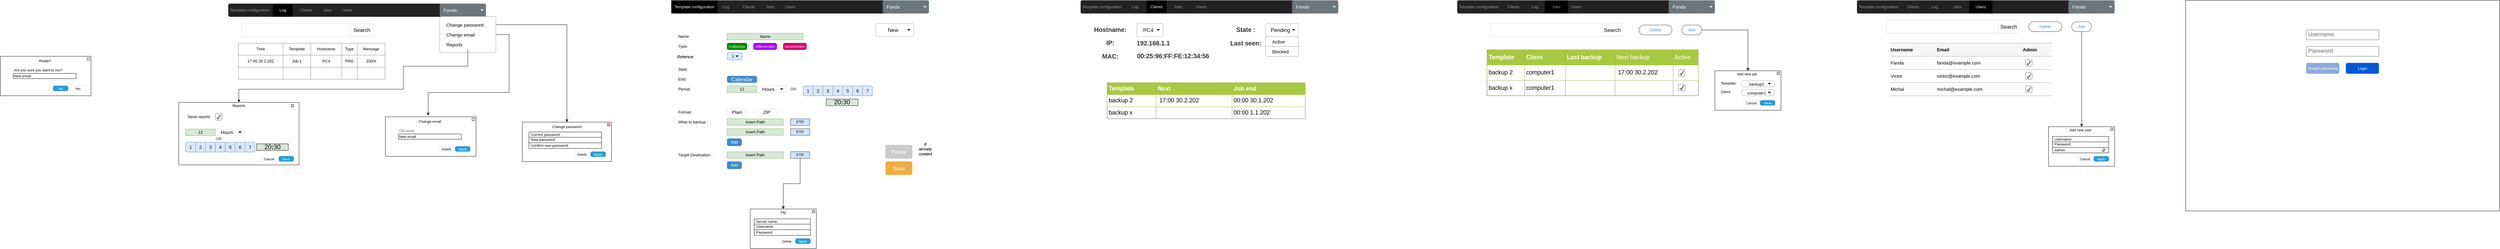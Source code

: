 <mxfile version="12.9.6" type="device"><diagram id="UUexORzjnuKoN6IR5qFX" name="Page-1"><mxGraphModel dx="9407" dy="4970" grid="1" gridSize="10" guides="1" tooltips="1" connect="1" arrows="1" fold="1" page="1" pageScale="1" pageWidth="827" pageHeight="1169" math="0" shadow="0"><root><mxCell id="0"/><mxCell id="1" parent="0"/><mxCell id="4RkBTf4R21Br64etLGhe-234" value="" style="rounded=0;whiteSpace=wrap;html=1;comic=0;strokeColor=#000000;fillColor=none;gradientColor=none;fontSize=11;" parent="1" vertex="1"><mxGeometry x="1000" y="980" width="270" height="120" as="geometry"/></mxCell><mxCell id="4RkBTf4R21Br64etLGhe-235" value="Change password" style="text;html=1;strokeColor=none;fillColor=none;align=center;verticalAlign=middle;whiteSpace=wrap;rounded=0;comic=0;fontSize=11;" parent="1" vertex="1"><mxGeometry x="1080" y="984" width="110" height="20" as="geometry"/></mxCell><mxCell id="4RkBTf4R21Br64etLGhe-236" value="Current password:" style="text;strokeColor=none;fillColor=none;align=left;verticalAlign=top;spacingLeft=4;spacingRight=4;overflow=hidden;rotatable=0;points=[[0,0.5],[1,0.5]];portConstraint=eastwest;fontSize=11;" parent="1" vertex="1"><mxGeometry x="1020" y="1005" width="194" height="15" as="geometry"/></mxCell><mxCell id="4RkBTf4R21Br64etLGhe-237" value="New password:" style="text;strokeColor=none;fillColor=none;align=left;verticalAlign=top;spacingLeft=4;spacingRight=4;overflow=hidden;rotatable=0;points=[[0,0.5],[1,0.5]];portConstraint=eastwest;fontSize=11;" parent="1" vertex="1"><mxGeometry x="1020" y="1020" width="196" height="18" as="geometry"/></mxCell><mxCell id="4RkBTf4R21Br64etLGhe-241" value="&lt;font style=&quot;font-size: 10px ; line-height: 260%&quot;&gt;Delete&lt;/font&gt;" style="html=1;shadow=0;dashed=0;shape=mxgraph.bootstrap.rrect;rSize=5;strokeColor=#dddddd;align=center;fontSize=14;whiteSpace=wrap;fillColor=none;aspect=fixed;" parent="1" vertex="1"><mxGeometry x="1157.5" y="1070" width="45" height="15" as="geometry"/></mxCell><mxCell id="4RkBTf4R21Br64etLGhe-242" value="&lt;font style=&quot;font-size: 10px ; line-height: 300%&quot; color=&quot;#ffffff&quot;&gt;Apply&lt;/font&gt;" style="html=1;shadow=0;dashed=0;shape=mxgraph.bootstrap.rrect;rSize=5;strokeColor=#2671BD;align=center;fontSize=14;whiteSpace=wrap;fillColor=#1ba1e2;aspect=fixed;fontColor=#ffffff;strokeWidth=1;" parent="1" vertex="1"><mxGeometry x="1207" y="1070" width="45" height="15" as="geometry"/></mxCell><mxCell id="4RkBTf4R21Br64etLGhe-243" value="&lt;font color=&quot;#ff0000&quot;&gt;x&lt;/font&gt;" style="whiteSpace=wrap;html=1;aspect=fixed;comic=0;strokeColor=#000000;strokeWidth=1;fillColor=none;gradientColor=none;fontSize=11;" parent="1" vertex="1"><mxGeometry x="1258" y="984" width="7.5" height="7.5" as="geometry"/></mxCell><mxCell id="4RkBTf4R21Br64etLGhe-240" value="" style="rounded=0;whiteSpace=wrap;html=1;comic=0;strokeColor=#000000;fillColor=none;gradientColor=none;fontSize=11;" parent="1" vertex="1"><mxGeometry x="1020" y="1010" width="220" height="50" as="geometry"/></mxCell><mxCell id="4RkBTf4R21Br64etLGhe-238" value="Confirm new password:" style="text;strokeColor=none;fillColor=none;align=left;verticalAlign=top;spacingLeft=4;spacingRight=4;overflow=hidden;rotatable=0;points=[[0,0.5],[1,0.5]];portConstraint=eastwest;fontSize=11;" parent="1" vertex="1"><mxGeometry x="1020" y="1038" width="196" height="26" as="geometry"/></mxCell><mxCell id="4RkBTf4R21Br64etLGhe-239" value="" style="rounded=0;whiteSpace=wrap;html=1;comic=0;strokeColor=#000000;fillColor=none;gradientColor=none;fontSize=11;" parent="1" vertex="1"><mxGeometry x="1020" y="1026" width="220" height="17" as="geometry"/></mxCell><mxCell id="4RkBTf4R21Br64etLGhe-252" value="" style="rounded=0;whiteSpace=wrap;html=1;comic=0;strokeColor=#000000;fillColor=none;gradientColor=none;fontSize=11;" parent="1" vertex="1"><mxGeometry x="585.5" y="964" width="274.5" height="120" as="geometry"/></mxCell><mxCell id="4RkBTf4R21Br64etLGhe-253" value="Change email" style="text;html=1;strokeColor=none;fillColor=none;align=center;verticalAlign=middle;whiteSpace=wrap;rounded=0;comic=0;fontSize=11;" parent="1" vertex="1"><mxGeometry x="665" y="968" width="110" height="20" as="geometry"/></mxCell><mxCell id="4RkBTf4R21Br64etLGhe-256" value="&lt;font style=&quot;font-size: 10px ; line-height: 260%&quot;&gt;Delete&lt;/font&gt;" style="html=1;shadow=0;dashed=0;shape=mxgraph.bootstrap.rrect;rSize=5;strokeColor=#dddddd;align=center;fontSize=14;whiteSpace=wrap;fillColor=none;aspect=fixed;" parent="1" vertex="1"><mxGeometry x="747.5" y="1054" width="45" height="15" as="geometry"/></mxCell><mxCell id="4RkBTf4R21Br64etLGhe-257" value="&lt;font style=&quot;font-size: 10px ; line-height: 300%&quot; color=&quot;#ffffff&quot;&gt;Apply&lt;/font&gt;" style="html=1;shadow=0;dashed=0;shape=mxgraph.bootstrap.rrect;rSize=5;strokeColor=#2671BD;align=center;fontSize=14;whiteSpace=wrap;fillColor=#1ba1e2;aspect=fixed;fontColor=#ffffff;strokeWidth=1;" parent="1" vertex="1"><mxGeometry x="797" y="1054" width="45" height="15" as="geometry"/></mxCell><mxCell id="4RkBTf4R21Br64etLGhe-258" value="" style="whiteSpace=wrap;html=1;aspect=fixed;comic=0;strokeColor=#000000;strokeWidth=1;fillColor=none;gradientColor=none;fontSize=11;" parent="1" vertex="1"><mxGeometry x="848" y="968" width="7.5" height="7.5" as="geometry"/></mxCell><mxCell id="4RkBTf4R21Br64etLGhe-259" value="&lt;div align=&quot;left&quot;&gt;New email&lt;br&gt;&lt;/div&gt;" style="rounded=0;whiteSpace=wrap;html=1;comic=0;strokeColor=#000000;fillColor=none;gradientColor=none;fontSize=11;align=left;" parent="1" vertex="1"><mxGeometry x="624.75" y="1016" width="190.5" height="16" as="geometry"/></mxCell><mxCell id="ajRM03aCZtCgXC97pfom-1" value="&lt;div align=&quot;left&quot;&gt;&lt;font color=&quot;#6E6E6E&quot;&gt;Old email&lt;br&gt;&lt;/font&gt;&lt;/div&gt;" style="text;html=1;strokeColor=none;fillColor=none;align=left;verticalAlign=middle;whiteSpace=wrap;rounded=0;comic=0;fontSize=11;" vertex="1" parent="1"><mxGeometry x="624.75" y="996" width="185.25" height="20" as="geometry"/></mxCell><mxCell id="ajRM03aCZtCgXC97pfom-2" value="" style="rounded=0;whiteSpace=wrap;html=1;comic=0;strokeColor=#000000;fillColor=none;gradientColor=none;fontSize=11;" vertex="1" parent="1"><mxGeometry x="-580" y="780" width="274.5" height="120" as="geometry"/></mxCell><mxCell id="ajRM03aCZtCgXC97pfom-3" value="Really?" style="text;html=1;strokeColor=none;fillColor=none;align=center;verticalAlign=middle;whiteSpace=wrap;rounded=0;comic=0;fontSize=11;" vertex="1" parent="1"><mxGeometry x="-500.5" y="784" width="110" height="20" as="geometry"/></mxCell><mxCell id="ajRM03aCZtCgXC97pfom-4" value="&lt;font style=&quot;font-size: 10px ; line-height: 260%&quot;&gt;Yes&lt;/font&gt;" style="html=1;shadow=0;dashed=0;shape=mxgraph.bootstrap.rrect;rSize=5;strokeColor=#dddddd;align=center;fontSize=14;whiteSpace=wrap;fillColor=none;aspect=fixed;" vertex="1" parent="1"><mxGeometry x="-368.5" y="870" width="45" height="15" as="geometry"/></mxCell><mxCell id="ajRM03aCZtCgXC97pfom-5" value="&lt;font style=&quot;font-size: 10px ; line-height: 300%&quot; color=&quot;#ffffff&quot;&gt;No&lt;/font&gt;" style="html=1;shadow=0;dashed=0;shape=mxgraph.bootstrap.rrect;rSize=5;strokeColor=#2671BD;align=center;fontSize=14;whiteSpace=wrap;fillColor=#1ba1e2;aspect=fixed;fontColor=#ffffff;strokeWidth=1;" vertex="1" parent="1"><mxGeometry x="-420" y="870" width="45" height="15" as="geometry"/></mxCell><mxCell id="ajRM03aCZtCgXC97pfom-6" value="" style="whiteSpace=wrap;html=1;aspect=fixed;comic=0;strokeColor=#000000;strokeWidth=1;fillColor=none;gradientColor=none;fontSize=11;" vertex="1" parent="1"><mxGeometry x="-317.5" y="784" width="7.5" height="7.5" as="geometry"/></mxCell><mxCell id="ajRM03aCZtCgXC97pfom-7" value="&lt;div align=&quot;left&quot;&gt;New email&lt;br&gt;&lt;/div&gt;" style="rounded=0;whiteSpace=wrap;html=1;comic=0;strokeColor=#000000;fillColor=none;gradientColor=none;fontSize=11;align=left;" vertex="1" parent="1"><mxGeometry x="-540.75" y="832" width="190.5" height="16" as="geometry"/></mxCell><mxCell id="ajRM03aCZtCgXC97pfom-8" value="Are you sure you want to xxx?" style="text;html=1;strokeColor=none;fillColor=none;align=left;verticalAlign=middle;whiteSpace=wrap;rounded=0;comic=0;fontSize=11;" vertex="1" parent="1"><mxGeometry x="-540.75" y="812" width="185.25" height="20" as="geometry"/></mxCell><mxCell id="4RkBTf4R21Br64etLGhe-1" parent="0"/><mxCell id="4RkBTf4R21Br64etLGhe-2" value="" style="html=1;shadow=0;dashed=0;shape=mxgraph.bootstrap.rrect;strokeColor=none;rSize=5;fillColor=#222222;" parent="4RkBTf4R21Br64etLGhe-1" vertex="1"><mxGeometry x="110" y="620" width="780" height="40" as="geometry"/></mxCell><mxCell id="4RkBTf4R21Br64etLGhe-3" value="Log" style="html=1;shadow=0;dashed=0;shape=mxgraph.bootstrap.rect;fillColor=#000000;strokeColor=none;fontColor=#ffffff;whiteSpace=wrap;resizeHeight=1;" parent="4RkBTf4R21Br64etLGhe-2" vertex="1"><mxGeometry width="60" height="40" relative="1" as="geometry"><mxPoint x="135" as="offset"/></mxGeometry></mxCell><mxCell id="4RkBTf4R21Br64etLGhe-4" value="Clients" style="html=1;shadow=0;dashed=0;shape=mxgraph.bootstrap.rect;strokeColor=none;fillColor=none;fontColor=#999999;whiteSpace=wrap;resizeHeight=1;" parent="4RkBTf4R21Br64etLGhe-2" vertex="1"><mxGeometry width="60" height="40" relative="1" as="geometry"><mxPoint x="205" as="offset"/></mxGeometry></mxCell><mxCell id="4RkBTf4R21Br64etLGhe-5" value="Jobs" style="html=1;shadow=0;dashed=0;shape=mxgraph.bootstrap.rect;strokeColor=none;fillColor=none;fontColor=#999999;whiteSpace=wrap;resizeHeight=1;" parent="4RkBTf4R21Br64etLGhe-2" vertex="1"><mxGeometry width="70" height="40" relative="1" as="geometry"><mxPoint x="265" as="offset"/></mxGeometry></mxCell><mxCell id="4RkBTf4R21Br64etLGhe-6" value="Users" style="html=1;shadow=0;dashed=0;shape=mxgraph.bootstrap.rect;strokeColor=none;fillColor=none;fontColor=#999999;whiteSpace=wrap;resizeHeight=1;" parent="4RkBTf4R21Br64etLGhe-2" vertex="1"><mxGeometry width="70" height="40" relative="1" as="geometry"><mxPoint x="325" as="offset"/></mxGeometry></mxCell><mxCell id="4RkBTf4R21Br64etLGhe-7" value="Template configuration" style="html=1;shadow=0;dashed=0;shape=mxgraph.bootstrap.rect;strokeColor=none;fillColor=none;fontColor=#999999;whiteSpace=wrap;resizeHeight=1;" parent="4RkBTf4R21Br64etLGhe-2" vertex="1"><mxGeometry width="130" height="40" relative="1" as="geometry"><mxPoint as="offset"/></mxGeometry></mxCell><mxCell id="4RkBTf4R21Br64etLGhe-8" value="Fanda" style="html=1;shadow=0;dashed=0;shape=mxgraph.bootstrap.rrect;rSize=5;strokeColor=none;strokeWidth=1;fillColor=#6C767D;fontColor=#ffffff;whiteSpace=wrap;align=left;verticalAlign=middle;fontStyle=0;fontSize=14;spacingLeft=10;" parent="4RkBTf4R21Br64etLGhe-2" vertex="1"><mxGeometry x="640" width="140" height="40" as="geometry"/></mxCell><mxCell id="4RkBTf4R21Br64etLGhe-9" value="" style="shape=triangle;direction=south;fillColor=#ffffff;strokeColor=none;perimeter=none;" parent="4RkBTf4R21Br64etLGhe-8" vertex="1"><mxGeometry x="1" y="0.5" width="10" height="5" relative="1" as="geometry"><mxPoint x="-17" y="-2.5" as="offset"/></mxGeometry></mxCell><mxCell id="4RkBTf4R21Br64etLGhe-10" value="&lt;table style=&quot;width: 100% ; height: 100% ; border-collapse: collapse&quot; width=&quot;100%&quot; border=&quot;1&quot;&gt;&lt;tbody&gt;&lt;tr&gt;&lt;td align=&quot;center&quot;&gt;Time&lt;br&gt;&lt;/td&gt;&lt;td align=&quot;center&quot;&gt;Template&lt;br&gt;&lt;/td&gt;&lt;td align=&quot;center&quot;&gt;Hostname&lt;/td&gt;&lt;td align=&quot;center&quot;&gt;Type&lt;br&gt;&lt;/td&gt;&lt;td align=&quot;center&quot;&gt;Message&lt;br&gt;&lt;/td&gt;&lt;/tr&gt;&lt;tr&gt;&lt;td align=&quot;center&quot;&gt;17:45 20.2.202&lt;/td&gt;&lt;td align=&quot;center&quot;&gt;Job 1&lt;br&gt;&lt;/td&gt;&lt;td align=&quot;center&quot;&gt;PC4&lt;/td&gt;&lt;td align=&quot;center&quot;&gt;PRG&lt;br&gt;&lt;/td&gt;&lt;td align=&quot;center&quot;&gt;100%&lt;br&gt;&lt;/td&gt;&lt;/tr&gt;&lt;tr&gt;&lt;td align=&quot;center&quot;&gt;&lt;br&gt;&lt;/td&gt;&lt;td align=&quot;center&quot;&gt;&lt;br&gt;&lt;/td&gt;&lt;td align=&quot;center&quot;&gt;&lt;br&gt;&lt;/td&gt;&lt;td&gt;&lt;br&gt;&lt;/td&gt;&lt;td&gt;&lt;br&gt;&lt;/td&gt;&lt;/tr&gt;&lt;/tbody&gt;&lt;/table&gt;" style="text;html=1;overflow=fill;" parent="4RkBTf4R21Br64etLGhe-1" vertex="1"><mxGeometry x="140" y="740" width="445" height="110" as="geometry"/></mxCell><mxCell id="4RkBTf4R21Br64etLGhe-11" style="edgeStyle=orthogonalEdgeStyle;rounded=0;orthogonalLoop=1;jettySize=auto;html=1;" parent="4RkBTf4R21Br64etLGhe-1" source="4RkBTf4R21Br64etLGhe-12" target="4RkBTf4R21Br64etLGhe-117" edge="1"><mxGeometry relative="1" as="geometry"/></mxCell><mxCell id="4RkBTf4R21Br64etLGhe-12" value="Add" style="html=1;shadow=0;dashed=0;shape=mxgraph.bootstrap.roundedButton;align=center;strokeColor=#363636;fontColor=#3D8BCD;whiteSpace=wrap;" parent="4RkBTf4R21Br64etLGhe-1" vertex="1"><mxGeometry x="4510" y="685" width="60" height="30" as="geometry"/></mxCell><mxCell id="4RkBTf4R21Br64etLGhe-13" value="Insert Path" style="text;html=1;strokeColor=#82b366;fillColor=#d5e8d4;align=center;verticalAlign=middle;whiteSpace=wrap;rounded=0;" parent="4RkBTf4R21Br64etLGhe-1" vertex="1"><mxGeometry x="1620" y="1070" width="170" height="20" as="geometry"/></mxCell><mxCell id="4RkBTf4R21Br64etLGhe-14" style="edgeStyle=orthogonalEdgeStyle;rounded=0;orthogonalLoop=1;jettySize=auto;html=1;entryX=0.5;entryY=0;entryDx=0;entryDy=0;" parent="4RkBTf4R21Br64etLGhe-1" source="4RkBTf4R21Br64etLGhe-15" target="4RkBTf4R21Br64etLGhe-102" edge="1"><mxGeometry relative="1" as="geometry"/></mxCell><mxCell id="4RkBTf4R21Br64etLGhe-15" value="FTP" style="text;html=1;strokeColor=#36393d;fillColor=#cce5ff;align=center;verticalAlign=middle;whiteSpace=wrap;rounded=0;" parent="4RkBTf4R21Br64etLGhe-1" vertex="1"><mxGeometry x="1812" y="1070" width="58" height="20" as="geometry"/></mxCell><mxCell id="4RkBTf4R21Br64etLGhe-16" value="Add" style="html=1;shadow=0;dashed=0;shape=mxgraph.bootstrap.rrect;rSize=5;fillColor=#3D8BCD;align=center;strokeColor=#3D8BCD;fontColor=#ffffff;fontSize=12;whiteSpace=wrap;" parent="4RkBTf4R21Br64etLGhe-1" vertex="1"><mxGeometry x="1620" y="1030" width="44" height="22" as="geometry"/></mxCell><mxCell id="4RkBTf4R21Br64etLGhe-17" value="Insert Path" style="text;html=1;strokeColor=#82b366;fillColor=#d5e8d4;align=center;verticalAlign=middle;whiteSpace=wrap;rounded=0;" parent="4RkBTf4R21Br64etLGhe-1" vertex="1"><mxGeometry x="1620" y="1000" width="170" height="20" as="geometry"/></mxCell><mxCell id="4RkBTf4R21Br64etLGhe-18" value="FTP" style="text;html=1;strokeColor=#36393d;fillColor=#cce5ff;align=center;verticalAlign=middle;whiteSpace=wrap;rounded=0;" parent="4RkBTf4R21Br64etLGhe-1" vertex="1"><mxGeometry x="1812" y="1000" width="58" height="20" as="geometry"/></mxCell><mxCell id="4RkBTf4R21Br64etLGhe-19" value="Add" style="html=1;shadow=0;dashed=0;shape=mxgraph.bootstrap.rrect;rSize=5;fillColor=#3D8BCD;align=center;strokeColor=#3D8BCD;fontColor=#ffffff;fontSize=12;whiteSpace=wrap;" parent="4RkBTf4R21Br64etLGhe-1" vertex="1"><mxGeometry x="1620" y="1100" width="44" height="22" as="geometry"/></mxCell><mxCell id="4RkBTf4R21Br64etLGhe-20" value="Delete" style="html=1;shadow=0;dashed=0;shape=mxgraph.bootstrap.roundedButton;align=center;strokeColor=#383838;fontColor=#3D8BCD;whiteSpace=wrap;" parent="4RkBTf4R21Br64etLGhe-1" vertex="1"><mxGeometry x="4380" y="685" width="100" height="30" as="geometry"/></mxCell><mxCell id="4RkBTf4R21Br64etLGhe-21" value="&lt;font style=&quot;font-size: 13px&quot;&gt;Retence:&lt;/font&gt;" style="text;html=1;strokeColor=none;fillColor=none;align=center;verticalAlign=middle;whiteSpace=wrap;rounded=0;" parent="4RkBTf4R21Br64etLGhe-1" vertex="1"><mxGeometry x="1470" y="771" width="50" height="20" as="geometry"/></mxCell><mxCell id="4RkBTf4R21Br64etLGhe-22" value="1" style="html=1;shadow=0;dashed=0;shape=mxgraph.bootstrap.rrect;fontSize=12;rSize=5;strokeColor=#6c8ebf;spacingRight=10;perimeter=none;whiteSpace=wrap;align=center;fillColor=#dae8fc;" parent="4RkBTf4R21Br64etLGhe-1" vertex="1"><mxGeometry x="1620" y="769" width="45" height="22" as="geometry"/></mxCell><mxCell id="4RkBTf4R21Br64etLGhe-23" value="" style="shape=triangle;direction=south;fillColor=#000000;strokeColor=none;perimeter=none;" parent="4RkBTf4R21Br64etLGhe-22" vertex="1"><mxGeometry x="1" y="0.5" width="10" height="5" relative="1" as="geometry"><mxPoint x="-20" y="-2.5" as="offset"/></mxGeometry></mxCell><mxCell id="4RkBTf4R21Br64etLGhe-24" value="&lt;div&gt;New&lt;/div&gt;" style="html=1;shadow=0;dashed=0;shape=mxgraph.bootstrap.rrect;rSize=5;strokeColor=#ABABAB;spacingRight=10;fontSize=16;whiteSpace=wrap;align=center;" parent="4RkBTf4R21Br64etLGhe-1" vertex="1"><mxGeometry x="2070" y="680" width="115" height="40" as="geometry"/></mxCell><mxCell id="4RkBTf4R21Br64etLGhe-25" value="" style="shape=triangle;direction=south;fillColor=#000000;strokeColor=none;perimeter=none;" parent="4RkBTf4R21Br64etLGhe-24" vertex="1"><mxGeometry x="1" y="0.5" width="10" height="5" relative="1" as="geometry"><mxPoint x="-20" y="-2.5" as="offset"/></mxGeometry></mxCell><mxCell id="4RkBTf4R21Br64etLGhe-26" value="&lt;div&gt;Hostname:&lt;/div&gt;" style="text;html=1;strokeColor=none;fillColor=none;align=center;verticalAlign=middle;whiteSpace=wrap;rounded=0;fontColor=#303030;fontStyle=1;fontSize=19;" parent="4RkBTf4R21Br64etLGhe-1" vertex="1"><mxGeometry x="2720" y="680" width="120" height="40" as="geometry"/></mxCell><mxCell id="4RkBTf4R21Br64etLGhe-27" value="&lt;font style=&quot;font-size: 19px&quot;&gt;20&lt;b&gt;:&lt;/b&gt;30&lt;/font&gt;" style="text;html=1;strokeColor=#000000;fillColor=#d5e8d4;align=center;verticalAlign=middle;whiteSpace=wrap;rounded=0;" parent="4RkBTf4R21Br64etLGhe-1" vertex="1"><mxGeometry x="1920" y="910" width="96" height="20" as="geometry"/></mxCell><mxCell id="4RkBTf4R21Br64etLGhe-28" value="PC4" style="html=1;shadow=0;dashed=0;shape=mxgraph.bootstrap.rrect;rSize=5;strokeColor=#ABABAB;spacingRight=10;fontSize=16;whiteSpace=wrap;align=center;" parent="4RkBTf4R21Br64etLGhe-1" vertex="1"><mxGeometry x="2860" y="680" width="80" height="40" as="geometry"/></mxCell><mxCell id="4RkBTf4R21Br64etLGhe-29" value="" style="shape=triangle;direction=south;fillColor=#000000;strokeColor=none;perimeter=none;" parent="4RkBTf4R21Br64etLGhe-28" vertex="1"><mxGeometry x="1" y="0.5" width="10" height="5" relative="1" as="geometry"><mxPoint x="-20" y="-2.5" as="offset"/></mxGeometry></mxCell><mxCell id="4RkBTf4R21Br64etLGhe-250" value="" style="edgeStyle=orthogonalEdgeStyle;rounded=0;orthogonalLoop=1;jettySize=auto;html=1;entryX=0.5;entryY=0;entryDx=0;entryDy=0;" parent="4RkBTf4R21Br64etLGhe-1" source="4RkBTf4R21Br64etLGhe-31" target="4RkBTf4R21Br64etLGhe-234" edge="1"><mxGeometry relative="1" as="geometry"><mxPoint x="570" y="930" as="targetPoint"/><Array as="points"><mxPoint x="1135" y="684"/></Array></mxGeometry></mxCell><mxCell id="4RkBTf4R21Br64etLGhe-280" value="" style="edgeStyle=orthogonalEdgeStyle;rounded=0;orthogonalLoop=1;jettySize=auto;html=1;fontSize=13;" parent="4RkBTf4R21Br64etLGhe-1" source="4RkBTf4R21Br64etLGhe-32" edge="1"><mxGeometry relative="1" as="geometry"><mxPoint x="715.034" y="960" as="targetPoint"/><Array as="points"><mxPoint x="960" y="714"/><mxPoint x="960" y="890"/><mxPoint x="715" y="890"/></Array></mxGeometry></mxCell><mxCell id="4RkBTf4R21Br64etLGhe-30" value="" style="html=1;shadow=0;dashed=0;shape=mxgraph.bootstrap.rrect;rSize=5;fillColor=#ffffff;strokeColor=#999999;fontSize=19;" parent="4RkBTf4R21Br64etLGhe-1" vertex="1"><mxGeometry x="750" y="659" width="170" height="110" as="geometry"/></mxCell><mxCell id="4RkBTf4R21Br64etLGhe-31" value="Change password" style="fillColor=none;strokeColor=none;align=left;spacing=20;fontSize=14;" parent="4RkBTf4R21Br64etLGhe-30" vertex="1"><mxGeometry width="170" height="30" relative="1" as="geometry"><mxPoint y="10" as="offset"/></mxGeometry></mxCell><mxCell id="4RkBTf4R21Br64etLGhe-32" value="Change email" style="fillColor=none;strokeColor=none;align=left;spacing=20;fontSize=14;" parent="4RkBTf4R21Br64etLGhe-30" vertex="1"><mxGeometry width="170" height="30" relative="1" as="geometry"><mxPoint y="40" as="offset"/></mxGeometry></mxCell><mxCell id="4RkBTf4R21Br64etLGhe-33" value="Reports" style="fillColor=none;strokeColor=none;align=left;spacing=20;fontSize=14;" parent="4RkBTf4R21Br64etLGhe-30" vertex="1"><mxGeometry width="170" height="30" relative="1" as="geometry"><mxPoint y="70" as="offset"/></mxGeometry></mxCell><mxCell id="4RkBTf4R21Br64etLGhe-35" value="Username" style="strokeWidth=1;shadow=0;dashed=0;align=center;html=1;shape=mxgraph.mockup.text.textBox;fontColor=#666666;align=left;fontSize=17;spacingLeft=4;spacingTop=-3;strokeColor=#666666;mainText=" parent="4RkBTf4R21Br64etLGhe-1" vertex="1"><mxGeometry x="6400" y="700" width="220" height="30" as="geometry"/></mxCell><mxCell id="4RkBTf4R21Br64etLGhe-36" value="Password" style="strokeWidth=1;shadow=0;dashed=0;align=center;html=1;shape=mxgraph.mockup.text.textBox;fontColor=#666666;align=left;fontSize=17;spacingLeft=4;spacingTop=-3;strokeColor=#666666;mainText=" parent="4RkBTf4R21Br64etLGhe-1" vertex="1"><mxGeometry x="6400" y="750" width="220" height="30" as="geometry"/></mxCell><mxCell id="4RkBTf4R21Br64etLGhe-37" value="Login" style="rounded=1;fillColor=#0057D8;strokeColor=none;html=1;fontColor=#ffffff;align=center;verticalAlign=middle;fontStyle=0;fontSize=12" parent="4RkBTf4R21Br64etLGhe-1" vertex="1"><mxGeometry x="6520" y="800" width="100" height="33" as="geometry"/></mxCell><mxCell id="4RkBTf4R21Br64etLGhe-38" value="Forgot password" style="rounded=1;fillColor=#8CA9DB;strokeColor=none;html=1;fontColor=#ffffff;align=center;verticalAlign=middle;fontStyle=0;fontSize=12" parent="4RkBTf4R21Br64etLGhe-1" vertex="1"><mxGeometry x="6400" y="800" width="100" height="33" as="geometry"/></mxCell><mxCell id="4RkBTf4R21Br64etLGhe-39" value="" style="html=1;shadow=0;dashed=0;shape=mxgraph.bootstrap.rrect;strokeColor=none;rSize=5;fillColor=#222222;" parent="4RkBTf4R21Br64etLGhe-1" vertex="1"><mxGeometry x="3830" y="610" width="780" height="40" as="geometry"/></mxCell><mxCell id="4RkBTf4R21Br64etLGhe-40" value="&lt;font color=&quot;#999999&quot;&gt;Clients&lt;/font&gt;" style="html=1;shadow=0;dashed=0;shape=mxgraph.bootstrap.rect;fillColor=none;strokeColor=none;fontColor=#ffffff;whiteSpace=wrap;resizeHeight=1;" parent="4RkBTf4R21Br64etLGhe-39" vertex="1"><mxGeometry width="70" height="40" relative="1" as="geometry"><mxPoint x="135" as="offset"/></mxGeometry></mxCell><mxCell id="4RkBTf4R21Br64etLGhe-41" value="Log" style="html=1;shadow=0;dashed=0;shape=mxgraph.bootstrap.rect;strokeColor=none;fillColor=none;fontColor=#999999;whiteSpace=wrap;resizeHeight=1;" parent="4RkBTf4R21Br64etLGhe-39" vertex="1"><mxGeometry width="60" height="40" relative="1" as="geometry"><mxPoint x="205" as="offset"/></mxGeometry></mxCell><mxCell id="4RkBTf4R21Br64etLGhe-42" value="Jobs" style="html=1;shadow=0;dashed=0;shape=mxgraph.bootstrap.rect;strokeColor=none;fillColor=#000000;fontColor=#999999;whiteSpace=wrap;resizeHeight=1;" parent="4RkBTf4R21Br64etLGhe-39" vertex="1"><mxGeometry width="70" height="40" relative="1" as="geometry"><mxPoint x="265" as="offset"/></mxGeometry></mxCell><mxCell id="4RkBTf4R21Br64etLGhe-43" value="Users" style="html=1;shadow=0;dashed=0;shape=mxgraph.bootstrap.rect;strokeColor=none;fillColor=none;fontColor=#999999;whiteSpace=wrap;resizeHeight=1;" parent="4RkBTf4R21Br64etLGhe-39" vertex="1"><mxGeometry width="70" height="40" relative="1" as="geometry"><mxPoint x="325" as="offset"/></mxGeometry></mxCell><mxCell id="4RkBTf4R21Br64etLGhe-44" value="Template configuration" style="html=1;shadow=0;dashed=0;shape=mxgraph.bootstrap.rect;strokeColor=none;fillColor=none;fontColor=#999999;whiteSpace=wrap;resizeHeight=1;" parent="4RkBTf4R21Br64etLGhe-39" vertex="1"><mxGeometry width="130" height="40" relative="1" as="geometry"><mxPoint as="offset"/></mxGeometry></mxCell><mxCell id="4RkBTf4R21Br64etLGhe-45" value="Fanda" style="html=1;shadow=0;dashed=0;shape=mxgraph.bootstrap.rrect;rSize=5;strokeColor=none;strokeWidth=1;fillColor=#6C767D;fontColor=#ffffff;whiteSpace=wrap;align=left;verticalAlign=middle;fontStyle=0;fontSize=14;spacingLeft=10;" parent="4RkBTf4R21Br64etLGhe-39" vertex="1"><mxGeometry x="640" width="140" height="40" as="geometry"/></mxCell><mxCell id="4RkBTf4R21Br64etLGhe-46" value="" style="shape=triangle;direction=south;fillColor=#ffffff;strokeColor=none;perimeter=none;" parent="4RkBTf4R21Br64etLGhe-45" vertex="1"><mxGeometry x="1" y="0.5" width="10" height="5" relative="1" as="geometry"><mxPoint x="-17" y="-2.5" as="offset"/></mxGeometry></mxCell><mxCell id="4RkBTf4R21Br64etLGhe-47" value="" style="html=1;shadow=0;dashed=0;shape=mxgraph.bootstrap.rrect;strokeColor=none;rSize=5;fillColor=#222222;" parent="4RkBTf4R21Br64etLGhe-1" vertex="1"><mxGeometry x="1451" y="610" width="780" height="40" as="geometry"/></mxCell><mxCell id="4RkBTf4R21Br64etLGhe-48" value="&lt;font color=&quot;#999999&quot;&gt;Log&lt;/font&gt;" style="html=1;shadow=0;dashed=0;shape=mxgraph.bootstrap.rect;fillColor=none;strokeColor=none;fontColor=#ffffff;whiteSpace=wrap;resizeHeight=1;" parent="4RkBTf4R21Br64etLGhe-47" vertex="1"><mxGeometry width="60" height="40" relative="1" as="geometry"><mxPoint x="135" as="offset"/></mxGeometry></mxCell><mxCell id="4RkBTf4R21Br64etLGhe-49" value="Clients" style="html=1;shadow=0;dashed=0;shape=mxgraph.bootstrap.rect;strokeColor=none;fillColor=none;fontColor=#999999;whiteSpace=wrap;resizeHeight=1;" parent="4RkBTf4R21Br64etLGhe-47" vertex="1"><mxGeometry width="60" height="40" relative="1" as="geometry"><mxPoint x="205" as="offset"/></mxGeometry></mxCell><mxCell id="4RkBTf4R21Br64etLGhe-50" value="Jobs" style="html=1;shadow=0;dashed=0;shape=mxgraph.bootstrap.rect;strokeColor=none;fillColor=none;fontColor=#999999;whiteSpace=wrap;resizeHeight=1;" parent="4RkBTf4R21Br64etLGhe-47" vertex="1"><mxGeometry width="70" height="40" relative="1" as="geometry"><mxPoint x="265" as="offset"/></mxGeometry></mxCell><mxCell id="4RkBTf4R21Br64etLGhe-51" value="Users" style="html=1;shadow=0;dashed=0;shape=mxgraph.bootstrap.rect;strokeColor=none;fillColor=none;fontColor=#999999;whiteSpace=wrap;resizeHeight=1;" parent="4RkBTf4R21Br64etLGhe-47" vertex="1"><mxGeometry width="70" height="40" relative="1" as="geometry"><mxPoint x="325" as="offset"/></mxGeometry></mxCell><mxCell id="4RkBTf4R21Br64etLGhe-52" value="&lt;font color=&quot;#ffffff&quot;&gt;Template configuration&lt;/font&gt;" style="html=1;shadow=0;dashed=0;shape=mxgraph.bootstrap.rect;strokeColor=none;fillColor=#000000;fontColor=#999999;whiteSpace=wrap;resizeHeight=1;gradientColor=none;" parent="4RkBTf4R21Br64etLGhe-47" vertex="1"><mxGeometry width="140" height="40" relative="1" as="geometry"><mxPoint as="offset"/></mxGeometry></mxCell><mxCell id="4RkBTf4R21Br64etLGhe-53" value="Fanda" style="html=1;shadow=0;dashed=0;shape=mxgraph.bootstrap.rrect;rSize=5;strokeColor=none;strokeWidth=1;fillColor=#6C767D;fontColor=#ffffff;whiteSpace=wrap;align=left;verticalAlign=middle;fontStyle=0;fontSize=14;spacingLeft=10;" parent="4RkBTf4R21Br64etLGhe-47" vertex="1"><mxGeometry x="640" width="140" height="40" as="geometry"/></mxCell><mxCell id="4RkBTf4R21Br64etLGhe-54" value="" style="shape=triangle;direction=south;fillColor=#ffffff;strokeColor=none;perimeter=none;" parent="4RkBTf4R21Br64etLGhe-53" vertex="1"><mxGeometry x="1" y="0.5" width="10" height="5" relative="1" as="geometry"><mxPoint x="-17" y="-2.5" as="offset"/></mxGeometry></mxCell><mxCell id="4RkBTf4R21Br64etLGhe-55" value="" style="html=1;shadow=0;dashed=0;shape=mxgraph.bootstrap.rrect;strokeColor=none;rSize=5;fillColor=#222222;" parent="4RkBTf4R21Br64etLGhe-1" vertex="1"><mxGeometry x="2690" y="610" width="780" height="40" as="geometry"/></mxCell><mxCell id="4RkBTf4R21Br64etLGhe-56" value="&lt;font color=&quot;#999999&quot;&gt;Log&lt;/font&gt;" style="html=1;shadow=0;dashed=0;shape=mxgraph.bootstrap.rect;fillColor=none;strokeColor=none;fontColor=#ffffff;whiteSpace=wrap;resizeHeight=1;" parent="4RkBTf4R21Br64etLGhe-55" vertex="1"><mxGeometry width="70" height="40" relative="1" as="geometry"><mxPoint x="130" as="offset"/></mxGeometry></mxCell><mxCell id="4RkBTf4R21Br64etLGhe-57" value="&lt;font color=&quot;#ffffff&quot;&gt;Clients&lt;/font&gt;" style="html=1;shadow=0;dashed=0;shape=mxgraph.bootstrap.rect;strokeColor=none;fillColor=#000000;fontColor=#999999;whiteSpace=wrap;resizeHeight=1;" parent="4RkBTf4R21Br64etLGhe-55" vertex="1"><mxGeometry width="60" height="40" relative="1" as="geometry"><mxPoint x="200" as="offset"/></mxGeometry></mxCell><mxCell id="4RkBTf4R21Br64etLGhe-58" value="Jobs" style="html=1;shadow=0;dashed=0;shape=mxgraph.bootstrap.rect;strokeColor=none;fillColor=none;fontColor=#999999;whiteSpace=wrap;resizeHeight=1;" parent="4RkBTf4R21Br64etLGhe-55" vertex="1"><mxGeometry width="70" height="40" relative="1" as="geometry"><mxPoint x="260" as="offset"/></mxGeometry></mxCell><mxCell id="4RkBTf4R21Br64etLGhe-59" value="Users" style="html=1;shadow=0;dashed=0;shape=mxgraph.bootstrap.rect;strokeColor=none;fillColor=none;fontColor=#999999;whiteSpace=wrap;resizeHeight=1;" parent="4RkBTf4R21Br64etLGhe-55" vertex="1"><mxGeometry width="70" height="40" relative="1" as="geometry"><mxPoint x="330" as="offset"/></mxGeometry></mxCell><mxCell id="4RkBTf4R21Br64etLGhe-60" value="Template configuration" style="html=1;shadow=0;dashed=0;shape=mxgraph.bootstrap.rect;strokeColor=none;fillColor=none;fontColor=#999999;whiteSpace=wrap;resizeHeight=1;" parent="4RkBTf4R21Br64etLGhe-55" vertex="1"><mxGeometry width="130" height="40" relative="1" as="geometry"><mxPoint as="offset"/></mxGeometry></mxCell><mxCell id="4RkBTf4R21Br64etLGhe-61" value="Fanda" style="html=1;shadow=0;dashed=0;shape=mxgraph.bootstrap.rrect;rSize=5;strokeColor=none;strokeWidth=1;fillColor=#6C767D;fontColor=#ffffff;whiteSpace=wrap;align=left;verticalAlign=middle;fontStyle=0;fontSize=14;spacingLeft=10;" parent="4RkBTf4R21Br64etLGhe-55" vertex="1"><mxGeometry x="640" width="140" height="40" as="geometry"/></mxCell><mxCell id="4RkBTf4R21Br64etLGhe-62" value="" style="shape=triangle;direction=south;fillColor=#ffffff;strokeColor=none;perimeter=none;" parent="4RkBTf4R21Br64etLGhe-61" vertex="1"><mxGeometry x="1" y="0.5" width="10" height="5" relative="1" as="geometry"><mxPoint x="-17" y="-2.5" as="offset"/></mxGeometry></mxCell><mxCell id="4RkBTf4R21Br64etLGhe-63" value="" style="html=1;shadow=0;dashed=0;shape=mxgraph.bootstrap.rrect;strokeColor=none;rSize=5;fillColor=#222222;" parent="4RkBTf4R21Br64etLGhe-1" vertex="1"><mxGeometry x="5040" y="610" width="780" height="40" as="geometry"/></mxCell><mxCell id="4RkBTf4R21Br64etLGhe-64" value="&lt;font color=&quot;#999999&quot;&gt;Clients&lt;/font&gt;" style="html=1;shadow=0;dashed=0;shape=mxgraph.bootstrap.rect;fillColor=none;strokeColor=none;fontColor=#ffffff;whiteSpace=wrap;resizeHeight=1;" parent="4RkBTf4R21Br64etLGhe-63" vertex="1"><mxGeometry width="70" height="40" relative="1" as="geometry"><mxPoint x="135" as="offset"/></mxGeometry></mxCell><mxCell id="4RkBTf4R21Br64etLGhe-65" value="Log" style="html=1;shadow=0;dashed=0;shape=mxgraph.bootstrap.rect;strokeColor=none;fillColor=none;fontColor=#999999;whiteSpace=wrap;resizeHeight=1;" parent="4RkBTf4R21Br64etLGhe-63" vertex="1"><mxGeometry width="60" height="40" relative="1" as="geometry"><mxPoint x="205" as="offset"/></mxGeometry></mxCell><mxCell id="4RkBTf4R21Br64etLGhe-66" value="Jobs" style="html=1;shadow=0;dashed=0;shape=mxgraph.bootstrap.rect;strokeColor=none;fillColor=none;fontColor=#999999;whiteSpace=wrap;resizeHeight=1;" parent="4RkBTf4R21Br64etLGhe-63" vertex="1"><mxGeometry width="70" height="40" relative="1" as="geometry"><mxPoint x="270" as="offset"/></mxGeometry></mxCell><mxCell id="4RkBTf4R21Br64etLGhe-67" value="&lt;font color=&quot;#ffffff&quot;&gt;Users&lt;/font&gt;" style="html=1;shadow=0;dashed=0;shape=mxgraph.bootstrap.rect;strokeColor=none;fillColor=#000000;fontColor=#999999;whiteSpace=wrap;resizeHeight=1;" parent="4RkBTf4R21Br64etLGhe-63" vertex="1"><mxGeometry width="70" height="40" relative="1" as="geometry"><mxPoint x="340" as="offset"/></mxGeometry></mxCell><mxCell id="4RkBTf4R21Br64etLGhe-68" value="Template configuration" style="html=1;shadow=0;dashed=0;shape=mxgraph.bootstrap.rect;strokeColor=none;fillColor=none;fontColor=#999999;whiteSpace=wrap;resizeHeight=1;" parent="4RkBTf4R21Br64etLGhe-63" vertex="1"><mxGeometry width="130" height="40" relative="1" as="geometry"><mxPoint as="offset"/></mxGeometry></mxCell><mxCell id="4RkBTf4R21Br64etLGhe-69" value="Fanda" style="html=1;shadow=0;dashed=0;shape=mxgraph.bootstrap.rrect;rSize=5;strokeColor=none;strokeWidth=1;fillColor=#6C767D;fontColor=#ffffff;whiteSpace=wrap;align=left;verticalAlign=middle;fontStyle=0;fontSize=14;spacingLeft=10;" parent="4RkBTf4R21Br64etLGhe-63" vertex="1"><mxGeometry x="640" width="140" height="40" as="geometry"/></mxCell><mxCell id="4RkBTf4R21Br64etLGhe-70" value="" style="shape=triangle;direction=south;fillColor=#ffffff;strokeColor=none;perimeter=none;" parent="4RkBTf4R21Br64etLGhe-69" vertex="1"><mxGeometry x="1" y="0.5" width="10" height="5" relative="1" as="geometry"><mxPoint x="-17" y="-2.5" as="offset"/></mxGeometry></mxCell><mxCell id="4RkBTf4R21Br64etLGhe-71" value="State :" style="text;html=1;strokeColor=none;fillColor=none;align=center;verticalAlign=middle;whiteSpace=wrap;rounded=0;fontColor=#303030;fontStyle=1;fontSize=19;" parent="4RkBTf4R21Br64etLGhe-1" vertex="1"><mxGeometry x="3130" y="680" width="120" height="40" as="geometry"/></mxCell><mxCell id="4RkBTf4R21Br64etLGhe-72" value="Pending" style="html=1;shadow=0;dashed=0;shape=mxgraph.bootstrap.rrect;rSize=5;strokeColor=#ABABAB;spacingRight=10;fontSize=16;whiteSpace=wrap;align=center;" parent="4RkBTf4R21Br64etLGhe-1" vertex="1"><mxGeometry x="3250" y="680" width="100" height="40" as="geometry"/></mxCell><mxCell id="4RkBTf4R21Br64etLGhe-73" value="" style="shape=triangle;direction=south;fillColor=#000000;strokeColor=none;perimeter=none;" parent="4RkBTf4R21Br64etLGhe-72" vertex="1"><mxGeometry x="1" y="0.5" width="10" height="5" relative="1" as="geometry"><mxPoint x="-20" y="-2.5" as="offset"/></mxGeometry></mxCell><mxCell id="4RkBTf4R21Br64etLGhe-74" value="" style="html=1;shadow=0;dashed=0;shape=mxgraph.bootstrap.rrect;rSize=5;fillColor=#ffffff;strokeColor=#999999;fontSize=19;" parent="4RkBTf4R21Br64etLGhe-1" vertex="1"><mxGeometry x="3250" y="720" width="100" height="60" as="geometry"/></mxCell><mxCell id="4RkBTf4R21Br64etLGhe-75" value="Active" style="fillColor=none;strokeColor=none;align=left;spacing=20;fontSize=14;" parent="4RkBTf4R21Br64etLGhe-74" vertex="1"><mxGeometry width="100" height="30" relative="1" as="geometry"><mxPoint as="offset"/></mxGeometry></mxCell><mxCell id="4RkBTf4R21Br64etLGhe-76" value="Blocked" style="fillColor=none;strokeColor=none;align=left;spacing=20;fontSize=14;" parent="4RkBTf4R21Br64etLGhe-74" vertex="1"><mxGeometry width="100" height="30" relative="1" as="geometry"><mxPoint y="30" as="offset"/></mxGeometry></mxCell><mxCell id="4RkBTf4R21Br64etLGhe-77" value="" style="endArrow=none;html=1;entryX=1;entryY=0;entryDx=0;entryDy=0;exitX=0;exitY=0;exitDx=0;exitDy=0;strokeColor=#999999;" parent="4RkBTf4R21Br64etLGhe-74" source="4RkBTf4R21Br64etLGhe-76" target="4RkBTf4R21Br64etLGhe-76" edge="1"><mxGeometry width="50" height="50" relative="1" as="geometry"><mxPoint y="34.286" as="sourcePoint"/><mxPoint x="160" y="51.429" as="targetPoint"/><Array as="points"/></mxGeometry></mxCell><mxCell id="4RkBTf4R21Br64etLGhe-78" value="" style="rounded=0;whiteSpace=wrap;html=1;comic=0;strokeColor=#000000;strokeWidth=1;fillColor=none;gradientColor=none;fontSize=11;" parent="4RkBTf4R21Br64etLGhe-1" vertex="1"><mxGeometry x="6035" y="610" width="950" height="640" as="geometry"/></mxCell><mxCell id="4RkBTf4R21Br64etLGhe-79" value="If already created" style="text;html=1;strokeColor=none;fillColor=none;align=center;verticalAlign=middle;whiteSpace=wrap;rounded=0;" parent="4RkBTf4R21Br64etLGhe-1" vertex="1"><mxGeometry x="2200" y="1052" width="40" height="20" as="geometry"/></mxCell><mxCell id="4RkBTf4R21Br64etLGhe-80" value="192.168.1.1" style="text;html=1;strokeColor=none;fillColor=none;align=center;verticalAlign=middle;whiteSpace=wrap;rounded=0;fontColor=#303030;fontStyle=1;fontSize=19;" parent="4RkBTf4R21Br64etLGhe-1" vertex="1"><mxGeometry x="2850" y="721" width="120" height="40" as="geometry"/></mxCell><mxCell id="4RkBTf4R21Br64etLGhe-81" value="00:25:96:FF:FE:12:34:56" style="text;html=1;strokeColor=none;fillColor=none;align=center;verticalAlign=middle;whiteSpace=wrap;rounded=0;fontColor=#303030;fontStyle=1;fontSize=19;" parent="4RkBTf4R21Br64etLGhe-1" vertex="1"><mxGeometry x="2850" y="760" width="240" height="40" as="geometry"/></mxCell><mxCell id="4RkBTf4R21Br64etLGhe-82" value="IP:" style="text;html=1;strokeColor=none;fillColor=none;align=center;verticalAlign=middle;whiteSpace=wrap;rounded=0;fontColor=#303030;fontStyle=1;fontSize=19;" parent="4RkBTf4R21Br64etLGhe-1" vertex="1"><mxGeometry x="2720" y="720" width="120" height="40" as="geometry"/></mxCell><mxCell id="4RkBTf4R21Br64etLGhe-83" value="MAC:" style="text;html=1;strokeColor=none;fillColor=none;align=center;verticalAlign=middle;whiteSpace=wrap;rounded=0;fontColor=#303030;fontStyle=1;fontSize=19;" parent="4RkBTf4R21Br64etLGhe-1" vertex="1"><mxGeometry x="2720" y="761" width="120" height="40" as="geometry"/></mxCell><mxCell id="4RkBTf4R21Br64etLGhe-84" value="" style="group" parent="4RkBTf4R21Br64etLGhe-1" vertex="1" connectable="0"><mxGeometry x="3930" y="760" width="630" height="150" as="geometry"/></mxCell><mxCell id="4RkBTf4R21Br64etLGhe-85" value="&lt;table style=&quot;width: 100% ; height: 100% ; border-collapse: collapse ; font-size: 18px&quot; width=&quot;100%&quot; cellpadding=&quot;4&quot; border=&quot;1&quot;&gt;&lt;tbody&gt;&lt;tr style=&quot;background-color: #a7c942 ; color: #ffffff ; border: 1px solid #98bf21&quot;&gt;&lt;th align=&quot;left&quot;&gt;Template&lt;br&gt;&lt;/th&gt;&lt;th align=&quot;left&quot;&gt;Client&lt;br&gt;&lt;/th&gt;&lt;th align=&quot;left&quot;&gt;Last backup&lt;br&gt;&lt;/th&gt;&lt;td&gt;Next backup&lt;br&gt;&lt;/td&gt;&lt;td&gt;Active&lt;br&gt;&lt;/td&gt;&lt;/tr&gt;&lt;tr style=&quot;border: 1px solid #98bf21&quot;&gt;&lt;td&gt;backup 2&lt;/td&gt;&lt;td&gt;computer1&lt;/td&gt;&lt;td&gt;&lt;br&gt;&lt;/td&gt;&lt;td&gt;&amp;nbsp;17:00 30.2.202&lt;/td&gt;&lt;td&gt;&lt;br&gt;&lt;/td&gt;&lt;/tr&gt;&lt;tr&gt;&lt;td&gt;backup x&lt;br&gt;&lt;/td&gt;&lt;td&gt;computer1&lt;br&gt;&lt;/td&gt;&lt;td&gt;&lt;br&gt;&lt;/td&gt;&lt;td&gt;&lt;br&gt;&lt;/td&gt;&lt;td&gt;&lt;br&gt;&lt;/td&gt;&lt;/tr&gt;&lt;/tbody&gt;&lt;/table&gt;" style="text;html=1;strokeColor=#c0c0c0;fillColor=#ffffff;overflow=fill;rounded=0;" parent="4RkBTf4R21Br64etLGhe-84" vertex="1"><mxGeometry x="-10.161" width="640.161" height="140" as="geometry"/></mxCell><mxCell id="4RkBTf4R21Br64etLGhe-86" value="" style="html=1;shadow=0;dashed=0;shape=mxgraph.bootstrap.checkbox;strokeColor=#666666" parent="4RkBTf4R21Br64etLGhe-84" vertex="1"><mxGeometry y="0.5" width="20" height="20" relative="1" as="geometry"><mxPoint x="570" y="-15" as="offset"/></mxGeometry></mxCell><mxCell id="4RkBTf4R21Br64etLGhe-87" value="" style="html=1;shadow=0;dashed=0;shape=mxgraph.bootstrap.checkbox;strokeColor=#666666" parent="4RkBTf4R21Br64etLGhe-84" vertex="1"><mxGeometry y="0.5" width="20" height="20" relative="1" as="geometry"><mxPoint x="570" y="30" as="offset"/></mxGeometry></mxCell><mxCell id="4RkBTf4R21Br64etLGhe-88" value="" style="group" parent="4RkBTf4R21Br64etLGhe-1" vertex="1" connectable="0"><mxGeometry x="5620" y="990" width="211.5" height="124" as="geometry"/></mxCell><mxCell id="4RkBTf4R21Br64etLGhe-89" value="" style="rounded=0;whiteSpace=wrap;html=1;comic=0;strokeColor=#000000;fillColor=none;gradientColor=none;fontSize=11;" parent="4RkBTf4R21Br64etLGhe-88" vertex="1"><mxGeometry y="4" width="200" height="120" as="geometry"/></mxCell><mxCell id="4RkBTf4R21Br64etLGhe-90" value="Add new user" style="text;html=1;strokeColor=none;fillColor=none;align=center;verticalAlign=middle;whiteSpace=wrap;rounded=0;comic=0;fontSize=11;" parent="4RkBTf4R21Br64etLGhe-88" vertex="1"><mxGeometry x="52" y="4" width="90" height="20" as="geometry"/></mxCell><mxCell id="4RkBTf4R21Br64etLGhe-91" value="Username:" style="text;strokeColor=none;fillColor=none;align=left;verticalAlign=top;spacingLeft=4;spacingRight=4;overflow=hidden;rotatable=0;points=[[0,0.5],[1,0.5]];portConstraint=eastwest;fontSize=11;" parent="4RkBTf4R21Br64etLGhe-88" vertex="1"><mxGeometry x="12" y="29" width="194" height="15" as="geometry"/></mxCell><mxCell id="4RkBTf4R21Br64etLGhe-92" value="Password:" style="text;strokeColor=none;fillColor=none;align=left;verticalAlign=top;spacingLeft=4;spacingRight=4;overflow=hidden;rotatable=0;points=[[0,0.5],[1,0.5]];portConstraint=eastwest;fontSize=11;" parent="4RkBTf4R21Br64etLGhe-88" vertex="1"><mxGeometry x="12" y="44" width="196" height="18" as="geometry"/></mxCell><mxCell id="4RkBTf4R21Br64etLGhe-93" value="Admin:" style="text;strokeColor=none;fillColor=none;align=left;verticalAlign=top;spacingLeft=4;spacingRight=4;overflow=hidden;rotatable=0;points=[[0,0.5],[1,0.5]];portConstraint=eastwest;fontSize=11;" parent="4RkBTf4R21Br64etLGhe-88" vertex="1"><mxGeometry x="12" y="62" width="196" height="26" as="geometry"/></mxCell><mxCell id="4RkBTf4R21Br64etLGhe-94" value="" style="rounded=0;whiteSpace=wrap;html=1;comic=0;strokeColor=#000000;fillColor=none;gradientColor=none;fontSize=11;" parent="4RkBTf4R21Br64etLGhe-88" vertex="1"><mxGeometry x="12" y="50" width="170" height="17" as="geometry"/></mxCell><mxCell id="4RkBTf4R21Br64etLGhe-95" value="" style="rounded=0;whiteSpace=wrap;html=1;comic=0;strokeColor=#000000;fillColor=none;gradientColor=none;fontSize=11;" parent="4RkBTf4R21Br64etLGhe-88" vertex="1"><mxGeometry x="12" y="33.5" width="170" height="50" as="geometry"/></mxCell><mxCell id="4RkBTf4R21Br64etLGhe-96" value="&lt;font style=&quot;font-size: 10px ; line-height: 260%&quot;&gt;Cancel&lt;/font&gt;" style="html=1;shadow=0;dashed=0;shape=mxgraph.bootstrap.rrect;rSize=5;strokeColor=#dddddd;align=center;fontSize=14;whiteSpace=wrap;fillColor=none;aspect=fixed;" parent="4RkBTf4R21Br64etLGhe-88" vertex="1"><mxGeometry x="87.5" y="94" width="45" height="15" as="geometry"/></mxCell><mxCell id="4RkBTf4R21Br64etLGhe-97" value="&lt;font style=&quot;font-size: 10px ; line-height: 300%&quot; color=&quot;#ffffff&quot;&gt;Apply&lt;/font&gt;" style="html=1;shadow=0;dashed=0;shape=mxgraph.bootstrap.rrect;rSize=5;strokeColor=#2671BD;align=center;fontSize=14;whiteSpace=wrap;fillColor=#1ba1e2;aspect=fixed;fontColor=#ffffff;strokeWidth=1;" parent="4RkBTf4R21Br64etLGhe-88" vertex="1"><mxGeometry x="137" y="94" width="45" height="15" as="geometry"/></mxCell><mxCell id="4RkBTf4R21Br64etLGhe-98" value="" style="whiteSpace=wrap;html=1;aspect=fixed;comic=0;strokeColor=#000000;strokeWidth=1;fillColor=none;gradientColor=none;fontSize=11;" parent="4RkBTf4R21Br64etLGhe-88" vertex="1"><mxGeometry x="188" y="8" width="7.5" height="7.5" as="geometry"/></mxCell><mxCell id="4RkBTf4R21Br64etLGhe-99" value="&lt;font style=&quot;font-size: 8px&quot; color=&quot;#ff0000&quot;&gt;x&lt;/font&gt;" style="text;html=1;strokeColor=none;fillColor=none;align=center;verticalAlign=middle;whiteSpace=wrap;rounded=0;comic=0;fontSize=11;" parent="4RkBTf4R21Br64etLGhe-88" vertex="1"><mxGeometry x="171.5" width="40" height="20" as="geometry"/></mxCell><mxCell id="4RkBTf4R21Br64etLGhe-100" value="" style="html=1;shadow=0;dashed=0;shape=mxgraph.bootstrap.checkbox;strokeColor=#666666" parent="4RkBTf4R21Br64etLGhe-88" vertex="1"><mxGeometry y="0.5" width="10" height="10" relative="1" as="geometry"><mxPoint x="161.5" y="8" as="offset"/></mxGeometry></mxCell><mxCell id="4RkBTf4R21Br64etLGhe-101" value="" style="group" parent="4RkBTf4R21Br64etLGhe-1" vertex="1" connectable="0"><mxGeometry x="1690" y="1240" width="211.5" height="124" as="geometry"/></mxCell><mxCell id="4RkBTf4R21Br64etLGhe-102" value="" style="rounded=0;whiteSpace=wrap;html=1;comic=0;strokeColor=#000000;fillColor=none;gradientColor=none;fontSize=11;" parent="4RkBTf4R21Br64etLGhe-101" vertex="1"><mxGeometry y="4" width="200" height="120" as="geometry"/></mxCell><mxCell id="4RkBTf4R21Br64etLGhe-103" value="Ftp" style="text;html=1;strokeColor=none;fillColor=none;align=center;verticalAlign=middle;whiteSpace=wrap;rounded=0;comic=0;fontSize=11;" parent="4RkBTf4R21Br64etLGhe-101" vertex="1"><mxGeometry x="80" y="4" width="40" height="20" as="geometry"/></mxCell><mxCell id="4RkBTf4R21Br64etLGhe-104" value="Server name:" style="text;strokeColor=none;fillColor=none;align=left;verticalAlign=top;spacingLeft=4;spacingRight=4;overflow=hidden;rotatable=0;points=[[0,0.5],[1,0.5]];portConstraint=eastwest;fontSize=11;" parent="4RkBTf4R21Br64etLGhe-101" vertex="1"><mxGeometry x="12" y="29" width="194" height="15" as="geometry"/></mxCell><mxCell id="4RkBTf4R21Br64etLGhe-105" value="Username:" style="text;strokeColor=none;fillColor=none;align=left;verticalAlign=top;spacingLeft=4;spacingRight=4;overflow=hidden;rotatable=0;points=[[0,0.5],[1,0.5]];portConstraint=eastwest;fontSize=11;" parent="4RkBTf4R21Br64etLGhe-101" vertex="1"><mxGeometry x="12" y="44" width="196" height="18" as="geometry"/></mxCell><mxCell id="4RkBTf4R21Br64etLGhe-106" value="Password:" style="text;strokeColor=none;fillColor=none;align=left;verticalAlign=top;spacingLeft=4;spacingRight=4;overflow=hidden;rotatable=0;points=[[0,0.5],[1,0.5]];portConstraint=eastwest;fontSize=11;" parent="4RkBTf4R21Br64etLGhe-101" vertex="1"><mxGeometry x="12" y="62" width="196" height="26" as="geometry"/></mxCell><mxCell id="4RkBTf4R21Br64etLGhe-107" value="" style="rounded=0;whiteSpace=wrap;html=1;comic=0;strokeColor=#000000;fillColor=none;gradientColor=none;fontSize=11;" parent="4RkBTf4R21Br64etLGhe-101" vertex="1"><mxGeometry x="12" y="50" width="170" height="17" as="geometry"/></mxCell><mxCell id="4RkBTf4R21Br64etLGhe-108" value="" style="rounded=0;whiteSpace=wrap;html=1;comic=0;strokeColor=#000000;fillColor=none;gradientColor=none;fontSize=11;" parent="4RkBTf4R21Br64etLGhe-101" vertex="1"><mxGeometry x="12" y="34" width="170" height="50" as="geometry"/></mxCell><mxCell id="4RkBTf4R21Br64etLGhe-109" value="&lt;font style=&quot;font-size: 10px ; line-height: 260%&quot;&gt;Delete&lt;/font&gt;" style="html=1;shadow=0;dashed=0;shape=mxgraph.bootstrap.rrect;rSize=5;strokeColor=#dddddd;align=center;fontSize=14;whiteSpace=wrap;fillColor=none;aspect=fixed;" parent="4RkBTf4R21Br64etLGhe-101" vertex="1"><mxGeometry x="87.5" y="94" width="45" height="15" as="geometry"/></mxCell><mxCell id="4RkBTf4R21Br64etLGhe-110" value="&lt;font style=&quot;font-size: 10px ; line-height: 300%&quot; color=&quot;#ffffff&quot;&gt;Apply&lt;/font&gt;" style="html=1;shadow=0;dashed=0;shape=mxgraph.bootstrap.rrect;rSize=5;strokeColor=#2671BD;align=center;fontSize=14;whiteSpace=wrap;fillColor=#1ba1e2;aspect=fixed;fontColor=#ffffff;strokeWidth=1;" parent="4RkBTf4R21Br64etLGhe-101" vertex="1"><mxGeometry x="137" y="94" width="45" height="15" as="geometry"/></mxCell><mxCell id="4RkBTf4R21Br64etLGhe-111" value="" style="whiteSpace=wrap;html=1;aspect=fixed;comic=0;strokeColor=#000000;strokeWidth=1;fillColor=none;gradientColor=none;fontSize=11;" parent="4RkBTf4R21Br64etLGhe-101" vertex="1"><mxGeometry x="188" y="8" width="7.5" height="7.5" as="geometry"/></mxCell><mxCell id="4RkBTf4R21Br64etLGhe-112" value="&lt;font style=&quot;font-size: 8px&quot; color=&quot;#ff0000&quot;&gt;x&lt;/font&gt;" style="text;html=1;strokeColor=none;fillColor=none;align=center;verticalAlign=middle;whiteSpace=wrap;rounded=0;comic=0;fontSize=11;" parent="4RkBTf4R21Br64etLGhe-101" vertex="1"><mxGeometry x="171.5" width="40" height="20" as="geometry"/></mxCell><mxCell id="4RkBTf4R21Br64etLGhe-113" style="edgeStyle=orthogonalEdgeStyle;rounded=0;orthogonalLoop=1;jettySize=auto;html=1;entryX=0.5;entryY=0;entryDx=0;entryDy=0;" parent="4RkBTf4R21Br64etLGhe-1" source="4RkBTf4R21Br64etLGhe-114" target="4RkBTf4R21Br64etLGhe-89" edge="1"><mxGeometry relative="1" as="geometry"/></mxCell><mxCell id="4RkBTf4R21Br64etLGhe-114" value="Add" style="html=1;shadow=0;dashed=0;shape=mxgraph.bootstrap.roundedButton;align=center;strokeColor=#363636;fontColor=#3D8BCD;whiteSpace=wrap;" parent="4RkBTf4R21Br64etLGhe-1" vertex="1"><mxGeometry x="5690" y="675" width="60" height="30" as="geometry"/></mxCell><mxCell id="4RkBTf4R21Br64etLGhe-115" value="Delete" style="html=1;shadow=0;dashed=0;shape=mxgraph.bootstrap.roundedButton;align=center;strokeColor=#383838;fontColor=#3D8BCD;whiteSpace=wrap;" parent="4RkBTf4R21Br64etLGhe-1" vertex="1"><mxGeometry x="5560" y="675" width="100" height="30" as="geometry"/></mxCell><mxCell id="4RkBTf4R21Br64etLGhe-116" value="" style="group" parent="4RkBTf4R21Br64etLGhe-1" vertex="1" connectable="0"><mxGeometry x="4610" y="820" width="230" height="124" as="geometry"/></mxCell><mxCell id="4RkBTf4R21Br64etLGhe-117" value="" style="rounded=0;whiteSpace=wrap;html=1;comic=0;strokeColor=#000000;fillColor=none;gradientColor=none;fontSize=11;" parent="4RkBTf4R21Br64etLGhe-116" vertex="1"><mxGeometry y="4" width="200" height="120" as="geometry"/></mxCell><mxCell id="4RkBTf4R21Br64etLGhe-118" value="Add new job" style="text;html=1;strokeColor=none;fillColor=none;align=center;verticalAlign=middle;whiteSpace=wrap;rounded=0;comic=0;fontSize=11;" parent="4RkBTf4R21Br64etLGhe-116" vertex="1"><mxGeometry x="52" y="4" width="90" height="20" as="geometry"/></mxCell><mxCell id="4RkBTf4R21Br64etLGhe-119" value="Template:" style="text;strokeColor=none;fillColor=none;align=left;verticalAlign=top;spacingLeft=4;spacingRight=4;overflow=hidden;rotatable=0;points=[[0,0.5],[1,0.5]];portConstraint=eastwest;fontSize=11;" parent="4RkBTf4R21Br64etLGhe-116" vertex="1"><mxGeometry x="12" y="29" width="98" height="15" as="geometry"/></mxCell><mxCell id="4RkBTf4R21Br64etLGhe-120" value="Client:" style="text;strokeColor=none;fillColor=none;align=left;verticalAlign=top;spacingLeft=4;spacingRight=4;overflow=hidden;rotatable=0;points=[[0,0.5],[1,0.5]];portConstraint=eastwest;fontSize=11;" parent="4RkBTf4R21Br64etLGhe-116" vertex="1"><mxGeometry x="12" y="55" width="196" height="18" as="geometry"/></mxCell><mxCell id="4RkBTf4R21Br64etLGhe-121" value="&lt;font style=&quot;font-size: 10px ; line-height: 260%&quot;&gt;Cancel&lt;/font&gt;" style="html=1;shadow=0;dashed=0;shape=mxgraph.bootstrap.rrect;rSize=5;strokeColor=#dddddd;align=center;fontSize=14;whiteSpace=wrap;fillColor=none;aspect=fixed;" parent="4RkBTf4R21Br64etLGhe-116" vertex="1"><mxGeometry x="87.5" y="94" width="45" height="15" as="geometry"/></mxCell><mxCell id="4RkBTf4R21Br64etLGhe-122" value="&lt;font style=&quot;font-size: 10px ; line-height: 300%&quot; color=&quot;#ffffff&quot;&gt;Save&lt;/font&gt;" style="html=1;shadow=0;dashed=0;shape=mxgraph.bootstrap.rrect;rSize=5;strokeColor=#2671BD;align=center;fontSize=14;whiteSpace=wrap;fillColor=#1ba1e2;aspect=fixed;fontColor=#ffffff;strokeWidth=1;" parent="4RkBTf4R21Br64etLGhe-116" vertex="1"><mxGeometry x="137" y="94" width="45" height="15" as="geometry"/></mxCell><mxCell id="4RkBTf4R21Br64etLGhe-123" value="" style="whiteSpace=wrap;html=1;aspect=fixed;comic=0;strokeColor=#000000;strokeWidth=1;fillColor=none;gradientColor=none;fontSize=11;" parent="4RkBTf4R21Br64etLGhe-116" vertex="1"><mxGeometry x="188" y="8" width="7.5" height="7.5" as="geometry"/></mxCell><mxCell id="4RkBTf4R21Br64etLGhe-124" value="&lt;font style=&quot;font-size: 8px&quot; color=&quot;#ff0000&quot;&gt;x&lt;/font&gt;" style="text;html=1;strokeColor=none;fillColor=none;align=center;verticalAlign=middle;whiteSpace=wrap;rounded=0;comic=0;fontSize=11;" parent="4RkBTf4R21Br64etLGhe-116" vertex="1"><mxGeometry x="171.5" width="40" height="20" as="geometry"/></mxCell><mxCell id="4RkBTf4R21Br64etLGhe-125" value="&lt;p style=&quot;line-height: 100%&quot;&gt;&lt;font style=&quot;font-size: 12px&quot;&gt;backup1&lt;/font&gt;&lt;/p&gt;" style="html=1;shadow=0;dashed=0;shape=mxgraph.bootstrap.rrect;rSize=5;strokeColor=#ABABAB;spacingRight=10;fontSize=16;whiteSpace=wrap;align=center;" parent="4RkBTf4R21Br64etLGhe-116" vertex="1"><mxGeometry x="81.5" y="34" width="98.5" height="19" as="geometry"/></mxCell><mxCell id="4RkBTf4R21Br64etLGhe-126" value="" style="shape=triangle;direction=south;fillColor=#000000;strokeColor=none;perimeter=none;" parent="4RkBTf4R21Br64etLGhe-125" vertex="1"><mxGeometry x="1" y="0.5" width="10" height="5" relative="1" as="geometry"><mxPoint x="-20" y="-2.5" as="offset"/></mxGeometry></mxCell><mxCell id="4RkBTf4R21Br64etLGhe-127" value="&lt;p style=&quot;line-height: 100%&quot;&gt;&lt;font style=&quot;font-size: 12px&quot;&gt;computer1&lt;/font&gt;&lt;/p&gt;" style="html=1;shadow=0;dashed=0;shape=mxgraph.bootstrap.rrect;rSize=5;strokeColor=#ABABAB;spacingRight=10;fontSize=16;whiteSpace=wrap;align=center;" parent="4RkBTf4R21Br64etLGhe-116" vertex="1"><mxGeometry x="81.5" y="61" width="98.5" height="19" as="geometry"/></mxCell><mxCell id="4RkBTf4R21Br64etLGhe-128" value="" style="shape=triangle;direction=south;fillColor=#000000;strokeColor=none;perimeter=none;" parent="4RkBTf4R21Br64etLGhe-127" vertex="1"><mxGeometry x="1" y="0.5" width="10" height="5" relative="1" as="geometry"><mxPoint x="-20" y="-2.5" as="offset"/></mxGeometry></mxCell><mxCell id="4RkBTf4R21Br64etLGhe-129" value="Last seen:" style="text;html=1;strokeColor=none;fillColor=none;align=center;verticalAlign=middle;whiteSpace=wrap;rounded=0;fontColor=#303030;fontStyle=1;fontSize=19;" parent="4RkBTf4R21Br64etLGhe-1" vertex="1"><mxGeometry x="3130" y="721" width="120" height="40" as="geometry"/></mxCell><mxCell id="4RkBTf4R21Br64etLGhe-130" value="" style="group" parent="4RkBTf4R21Br64etLGhe-1" vertex="1" connectable="0"><mxGeometry x="-40" y="920" width="364.25" height="190" as="geometry"/></mxCell><mxCell id="4RkBTf4R21Br64etLGhe-131" value="" style="group" parent="4RkBTf4R21Br64etLGhe-130" vertex="1" connectable="0"><mxGeometry width="364.25" height="190" as="geometry"/></mxCell><mxCell id="4RkBTf4R21Br64etLGhe-132" value="" style="rounded=0;whiteSpace=wrap;html=1;comic=0;strokeColor=#000000;fillColor=none;gradientColor=none;fontSize=11;" parent="4RkBTf4R21Br64etLGhe-131" vertex="1"><mxGeometry width="364.25" height="190" as="geometry"/></mxCell><mxCell id="4RkBTf4R21Br64etLGhe-133" value="Reports" style="text;html=1;strokeColor=none;fillColor=none;align=center;verticalAlign=middle;whiteSpace=wrap;rounded=0;comic=0;fontSize=11;" parent="4RkBTf4R21Br64etLGhe-131" vertex="1"><mxGeometry x="162.13" width="40" height="20" as="geometry"/></mxCell><mxCell id="4RkBTf4R21Br64etLGhe-134" value="&lt;font style=&quot;font-size: 10px ; line-height: 260%&quot;&gt;Cancel&lt;/font&gt;" style="html=1;shadow=0;dashed=0;shape=mxgraph.bootstrap.rrect;rSize=5;strokeColor=#dddddd;align=center;fontSize=14;whiteSpace=wrap;fillColor=none;aspect=fixed;" parent="4RkBTf4R21Br64etLGhe-131" vertex="1"><mxGeometry x="250.63" y="164" width="45" height="15" as="geometry"/></mxCell><mxCell id="4RkBTf4R21Br64etLGhe-135" value="&lt;font style=&quot;font-size: 10px ; line-height: 300%&quot; color=&quot;#ffffff&quot;&gt;Save&lt;/font&gt;" style="html=1;shadow=0;dashed=0;shape=mxgraph.bootstrap.rrect;rSize=5;strokeColor=#2671BD;align=center;fontSize=14;whiteSpace=wrap;fillColor=#1ba1e2;aspect=fixed;fontColor=#ffffff;strokeWidth=1;" parent="4RkBTf4R21Br64etLGhe-131" vertex="1"><mxGeometry x="303" y="164" width="45" height="15" as="geometry"/></mxCell><mxCell id="4RkBTf4R21Br64etLGhe-136" value="" style="whiteSpace=wrap;html=1;aspect=fixed;comic=0;strokeColor=#000000;strokeWidth=1;fillColor=none;gradientColor=none;fontSize=11;" parent="4RkBTf4R21Br64etLGhe-131" vertex="1"><mxGeometry x="340.5" y="6.25" width="7.5" height="7.5" as="geometry"/></mxCell><mxCell id="4RkBTf4R21Br64etLGhe-137" value="&lt;font style=&quot;font-size: 8px&quot; color=&quot;#ff0000&quot;&gt;x&lt;/font&gt;" style="text;html=1;strokeColor=none;fillColor=none;align=center;verticalAlign=middle;whiteSpace=wrap;rounded=0;comic=0;fontSize=11;" parent="4RkBTf4R21Br64etLGhe-131" vertex="1"><mxGeometry x="324.25" width="40" height="20" as="geometry"/></mxCell><mxCell id="4RkBTf4R21Br64etLGhe-138" value="&lt;font style=&quot;font-size: 19px&quot;&gt;20&lt;b&gt;:&lt;/b&gt;30&lt;/font&gt;" style="text;html=1;strokeColor=#000000;fillColor=#d5e8d4;align=center;verticalAlign=middle;whiteSpace=wrap;rounded=0;" parent="4RkBTf4R21Br64etLGhe-131" vertex="1"><mxGeometry x="235.63" y="126" width="96" height="20" as="geometry"/></mxCell><mxCell id="4RkBTf4R21Br64etLGhe-139" value="Hours" style="html=1;shadow=0;dashed=0;shape=mxgraph.bootstrap.rrect;align=center;rSize=5;strokeColor=#dddddd;spacingRight=20;fontSize=14;whiteSpace=wrap;fillColor=none;" parent="4RkBTf4R21Br64etLGhe-131" vertex="1"><mxGeometry x="110.63" y="81" width="90" height="20" as="geometry"/></mxCell><mxCell id="4RkBTf4R21Br64etLGhe-140" value="" style="strokeColor=inherit;fillColor=inherit;gradientColor=inherit;html=1;shadow=0;dashed=0;shape=mxgraph.bootstrap.rightButton;rSize=5;perimeter=none;resizeHeight=1;" parent="4RkBTf4R21Br64etLGhe-139" vertex="1"><mxGeometry x="1" width="30" height="20" relative="1" as="geometry"><mxPoint x="-30" as="offset"/></mxGeometry></mxCell><mxCell id="4RkBTf4R21Br64etLGhe-141" value="" style="shape=triangle;direction=south;fillColor=#000000;strokeColor=none;perimeter=none;" parent="4RkBTf4R21Br64etLGhe-140" vertex="1"><mxGeometry x="1" y="0.5" width="10" height="5" relative="1" as="geometry"><mxPoint x="-20" y="-2.5" as="offset"/></mxGeometry></mxCell><mxCell id="4RkBTf4R21Br64etLGhe-142" value="&lt;font&gt;OR&lt;/font&gt;" style="text;html=1;strokeColor=none;fillColor=none;align=center;verticalAlign=middle;whiteSpace=wrap;rounded=0;fontColor=#303030;" parent="4RkBTf4R21Br64etLGhe-131" vertex="1"><mxGeometry x="100.63" y="101" width="40" height="20" as="geometry"/></mxCell><mxCell id="4RkBTf4R21Br64etLGhe-143" value="12" style="text;html=1;strokeColor=#82b366;fillColor=#d5e8d4;align=center;verticalAlign=middle;whiteSpace=wrap;rounded=0;" parent="4RkBTf4R21Br64etLGhe-131" vertex="1"><mxGeometry x="20.63" y="81" width="90" height="20" as="geometry"/></mxCell><mxCell id="4RkBTf4R21Br64etLGhe-144" value="" style="html=1;shadow=0;dashed=0;shape=mxgraph.bootstrap.rrect;rSize=5;strokeColor=#6c8ebf;fillColor=#dae8fc;align=left;" parent="4RkBTf4R21Br64etLGhe-131" vertex="1"><mxGeometry x="20.63" y="121" width="120" height="30" as="geometry"/></mxCell><mxCell id="4RkBTf4R21Br64etLGhe-145" value="1" style="strokeColor=inherit;fillColor=inherit;gradientColor=inherit;html=1;shadow=0;dashed=0;shape=mxgraph.bootstrap.leftButton;rSize=5;perimeter=none;fontSize=14;whiteSpace=wrap;" parent="4RkBTf4R21Br64etLGhe-144" vertex="1"><mxGeometry width="30" height="30" as="geometry"/></mxCell><mxCell id="4RkBTf4R21Br64etLGhe-146" value="2" style="strokeColor=inherit;fillColor=inherit;gradientColor=inherit;html=1;shadow=0;dashed=0;shape=mxgraph.bootstrap.rect;perimeter=none;fontSize=14;whiteSpace=wrap;" parent="4RkBTf4R21Br64etLGhe-144" vertex="1"><mxGeometry x="30" width="30" height="30" as="geometry"/></mxCell><mxCell id="4RkBTf4R21Br64etLGhe-147" value="3" style="strokeColor=inherit;fillColor=inherit;gradientColor=inherit;html=1;shadow=0;dashed=0;shape=mxgraph.bootstrap.rect;perimeter=none;fontSize=14;whiteSpace=wrap;" parent="4RkBTf4R21Br64etLGhe-144" vertex="1"><mxGeometry x="60" width="30" height="30" as="geometry"/></mxCell><mxCell id="4RkBTf4R21Br64etLGhe-148" value="4" style="strokeColor=inherit;fillColor=inherit;gradientColor=inherit;html=1;shadow=0;dashed=0;shape=mxgraph.bootstrap.rightButton;rSize=5;perimeter=none;fontSize=14;whiteSpace=wrap;" parent="4RkBTf4R21Br64etLGhe-144" vertex="1"><mxGeometry x="90" width="30" height="30" as="geometry"/></mxCell><mxCell id="4RkBTf4R21Br64etLGhe-149" value="" style="html=1;shadow=0;dashed=0;shape=mxgraph.bootstrap.rrect;rSize=5;strokeColor=#6c8ebf;fillColor=#dae8fc;align=left;" parent="4RkBTf4R21Br64etLGhe-131" vertex="1"><mxGeometry x="140.63" y="121" width="90" height="30" as="geometry"/></mxCell><mxCell id="4RkBTf4R21Br64etLGhe-150" value="5" style="strokeColor=inherit;fillColor=inherit;gradientColor=inherit;html=1;shadow=0;dashed=0;shape=mxgraph.bootstrap.leftButton;rSize=5;perimeter=none;fontSize=14;whiteSpace=wrap;" parent="4RkBTf4R21Br64etLGhe-149" vertex="1"><mxGeometry width="30" height="30" as="geometry"/></mxCell><mxCell id="4RkBTf4R21Br64etLGhe-151" value="6" style="strokeColor=inherit;fillColor=inherit;gradientColor=inherit;html=1;shadow=0;dashed=0;shape=mxgraph.bootstrap.rect;perimeter=none;fontSize=14;whiteSpace=wrap;" parent="4RkBTf4R21Br64etLGhe-149" vertex="1"><mxGeometry x="30" width="30" height="30" as="geometry"/></mxCell><mxCell id="4RkBTf4R21Br64etLGhe-152" value="7" style="strokeColor=inherit;fillColor=inherit;gradientColor=inherit;html=1;shadow=0;dashed=0;shape=mxgraph.bootstrap.rightButton;rSize=5;perimeter=none;fontSize=14;whiteSpace=wrap;" parent="4RkBTf4R21Br64etLGhe-149" vertex="1"><mxGeometry x="60" width="30" height="30" as="geometry"/></mxCell><mxCell id="4RkBTf4R21Br64etLGhe-153" value="Send reports" style="text;html=1;strokeColor=none;fillColor=none;align=center;verticalAlign=middle;whiteSpace=wrap;rounded=0;" parent="4RkBTf4R21Br64etLGhe-131" vertex="1"><mxGeometry x="20.63" y="34" width="80" height="20" as="geometry"/></mxCell><mxCell id="4RkBTf4R21Br64etLGhe-154" value="" style="html=1;shadow=0;dashed=0;shape=mxgraph.bootstrap.checkbox;strokeColor=#666666" parent="4RkBTf4R21Br64etLGhe-131" vertex="1"><mxGeometry y="0.5" width="20" height="20" relative="1" as="geometry"><mxPoint x="110.63" y="-61" as="offset"/></mxGeometry></mxCell><mxCell id="4RkBTf4R21Br64etLGhe-34" style="edgeStyle=orthogonalEdgeStyle;rounded=0;orthogonalLoop=1;jettySize=auto;html=1;" parent="4RkBTf4R21Br64etLGhe-1" source="4RkBTf4R21Br64etLGhe-33" target="4RkBTf4R21Br64etLGhe-132" edge="1"><mxGeometry relative="1" as="geometry"><Array as="points"><mxPoint x="835" y="810"/><mxPoint x="640" y="810"/><mxPoint x="640" y="880"/><mxPoint x="142" y="880"/></Array></mxGeometry></mxCell><mxCell id="4RkBTf4R21Br64etLGhe-155" parent="0"/><mxCell id="4RkBTf4R21Br64etLGhe-156" value="" style="html=1;shadow=0;dashed=0;shape=mxgraph.bootstrap.rrect;fillColor=#ffffff;rSize=5;strokeColor=#dddddd;fontSize=16;fontColor=#dddddd;align=left;spacingLeft=90;whiteSpace=wrap;" parent="4RkBTf4R21Br64etLGhe-155" vertex="1"><mxGeometry x="150" y="680" width="400" height="40" as="geometry"/></mxCell><mxCell id="4RkBTf4R21Br64etLGhe-157" value="Search" style="html=1;shadow=0;dashed=0;shape=mxgraph.bootstrap.rightButton;rSize=5;strokeColor=#dddddd;fillColor=none;fontSize=16;whiteSpace=wrap;resizeHeight=1;" parent="4RkBTf4R21Br64etLGhe-156" vertex="1"><mxGeometry x="1" width="71" height="40" relative="1" as="geometry"><mxPoint x="-71" as="offset"/></mxGeometry></mxCell><mxCell id="4RkBTf4R21Br64etLGhe-158" value="" style="html=1;shadow=0;dashed=0;shape=mxgraph.bootstrap.rrect;fillColor=#ffffff;rSize=5;strokeColor=#dddddd;fontSize=16;fontColor=#dddddd;align=left;spacingLeft=90;whiteSpace=wrap;" parent="4RkBTf4R21Br64etLGhe-155" vertex="1"><mxGeometry x="3930" y="680" width="400" height="40" as="geometry"/></mxCell><mxCell id="4RkBTf4R21Br64etLGhe-159" value="Search" style="html=1;shadow=0;dashed=0;shape=mxgraph.bootstrap.rightButton;rSize=5;strokeColor=#dddddd;fillColor=none;fontSize=16;whiteSpace=wrap;resizeHeight=1;" parent="4RkBTf4R21Br64etLGhe-158" vertex="1"><mxGeometry x="1" width="61" height="40" relative="1" as="geometry"><mxPoint x="-61" as="offset"/></mxGeometry></mxCell><mxCell id="4RkBTf4R21Br64etLGhe-160" value="&lt;font style=&quot;font-size: 13px&quot;&gt;Retence:&lt;/font&gt;" style="text;html=1;strokeColor=none;fillColor=none;align=center;verticalAlign=middle;whiteSpace=wrap;rounded=0;" parent="4RkBTf4R21Br64etLGhe-155" vertex="1"><mxGeometry x="1470" y="771" width="50" height="20" as="geometry"/></mxCell><mxCell id="4RkBTf4R21Br64etLGhe-161" value="1" style="html=1;shadow=0;dashed=0;shape=mxgraph.bootstrap.rrect;fontSize=12;rSize=5;strokeColor=#6c8ebf;spacingRight=10;perimeter=none;whiteSpace=wrap;align=center;fillColor=#dae8fc;" parent="4RkBTf4R21Br64etLGhe-155" vertex="1"><mxGeometry x="1620" y="769" width="45" height="22" as="geometry"/></mxCell><mxCell id="4RkBTf4R21Br64etLGhe-162" value="" style="shape=triangle;direction=south;fillColor=#000000;strokeColor=none;perimeter=none;" parent="4RkBTf4R21Br64etLGhe-161" vertex="1"><mxGeometry x="1" y="0.5" width="10" height="5" relative="1" as="geometry"><mxPoint x="-20" y="-2.5" as="offset"/></mxGeometry></mxCell><mxCell id="4RkBTf4R21Br64etLGhe-163" value="&lt;font style=&quot;font-size: 19px&quot;&gt;20&lt;b&gt;:&lt;/b&gt;30&lt;/font&gt;" style="text;html=1;strokeColor=#000000;fillColor=#d5e8d4;align=center;verticalAlign=middle;whiteSpace=wrap;rounded=0;" parent="4RkBTf4R21Br64etLGhe-155" vertex="1"><mxGeometry x="1920" y="910" width="96" height="20" as="geometry"/></mxCell><mxCell id="4RkBTf4R21Br64etLGhe-164" value="If already created" style="text;html=1;strokeColor=none;fillColor=none;align=center;verticalAlign=middle;whiteSpace=wrap;rounded=0;" parent="4RkBTf4R21Br64etLGhe-155" vertex="1"><mxGeometry x="2200" y="1052" width="40" height="20" as="geometry"/></mxCell><mxCell id="4RkBTf4R21Br64etLGhe-165" value="" style="html=1;shadow=0;dashed=0;shape=mxgraph.bootstrap.rrect;fillColor=#ffffff;rSize=5;strokeColor=#dddddd;fontSize=16;fontColor=#dddddd;align=left;spacingLeft=90;whiteSpace=wrap;" parent="4RkBTf4R21Br64etLGhe-155" vertex="1"><mxGeometry x="5130" y="670" width="400" height="40" as="geometry"/></mxCell><mxCell id="4RkBTf4R21Br64etLGhe-166" value="Search" style="html=1;shadow=0;dashed=0;shape=mxgraph.bootstrap.rightButton;rSize=5;strokeColor=#dddddd;fillColor=none;fontSize=16;whiteSpace=wrap;resizeHeight=1;" parent="4RkBTf4R21Br64etLGhe-165" vertex="1"><mxGeometry x="1" width="61" height="40" relative="1" as="geometry"><mxPoint x="-61" as="offset"/></mxGeometry></mxCell><mxCell id="4RkBTf4R21Br64etLGhe-167" parent="0"/><mxCell id="4RkBTf4R21Br64etLGhe-168" value="Plain" style="html=1;shadow=0;dashed=0;shape=mxgraph.bootstrap.rrect;rSize=5;strokeColor=#dddddd;align=center;fontSize=14;whiteSpace=wrap;fillColor=none;" parent="4RkBTf4R21Br64etLGhe-167" vertex="1"><mxGeometry x="1620" y="940" width="60" height="20" as="geometry"/></mxCell><mxCell id="4RkBTf4R21Br64etLGhe-169" value="ZIP" style="html=1;shadow=0;dashed=0;shape=mxgraph.bootstrap.rrect;rSize=5;strokeColor=#dddddd;align=center;fontSize=14;whiteSpace=wrap;fillColor=none;" parent="4RkBTf4R21Br64etLGhe-167" vertex="1"><mxGeometry x="1710" y="940" width="60" height="20" as="geometry"/></mxCell><mxCell id="4RkBTf4R21Br64etLGhe-170" value="Hours" style="html=1;shadow=0;dashed=0;shape=mxgraph.bootstrap.rrect;align=center;rSize=5;strokeColor=#dddddd;spacingRight=20;fontSize=14;whiteSpace=wrap;fillColor=none;" parent="4RkBTf4R21Br64etLGhe-167" vertex="1"><mxGeometry x="1710" y="870" width="90" height="20" as="geometry"/></mxCell><mxCell id="4RkBTf4R21Br64etLGhe-171" value="" style="strokeColor=inherit;fillColor=inherit;gradientColor=inherit;html=1;shadow=0;dashed=0;shape=mxgraph.bootstrap.rightButton;rSize=5;perimeter=none;resizeHeight=1;" parent="4RkBTf4R21Br64etLGhe-170" vertex="1"><mxGeometry x="1" width="30" height="20" relative="1" as="geometry"><mxPoint x="-30" as="offset"/></mxGeometry></mxCell><mxCell id="4RkBTf4R21Br64etLGhe-172" value="" style="shape=triangle;direction=south;fillColor=#000000;strokeColor=none;perimeter=none;" parent="4RkBTf4R21Br64etLGhe-171" vertex="1"><mxGeometry x="1" y="0.5" width="10" height="5" relative="1" as="geometry"><mxPoint x="-20" y="-2.5" as="offset"/></mxGeometry></mxCell><mxCell id="4RkBTf4R21Br64etLGhe-173" value="" style="html=1;shadow=0;dashed=0;shape=mxgraph.bootstrap.rrect;rSize=5;strokeColor=#6c8ebf;fillColor=#dae8fc;align=left;" parent="4RkBTf4R21Br64etLGhe-167" vertex="1"><mxGeometry x="1850" y="870" width="120" height="30" as="geometry"/></mxCell><mxCell id="4RkBTf4R21Br64etLGhe-174" value="1" style="strokeColor=inherit;fillColor=inherit;gradientColor=inherit;html=1;shadow=0;dashed=0;shape=mxgraph.bootstrap.leftButton;rSize=5;perimeter=none;fontSize=14;whiteSpace=wrap;" parent="4RkBTf4R21Br64etLGhe-173" vertex="1"><mxGeometry width="30" height="30" as="geometry"/></mxCell><mxCell id="4RkBTf4R21Br64etLGhe-175" value="2" style="strokeColor=inherit;fillColor=inherit;gradientColor=inherit;html=1;shadow=0;dashed=0;shape=mxgraph.bootstrap.rect;perimeter=none;fontSize=14;whiteSpace=wrap;" parent="4RkBTf4R21Br64etLGhe-173" vertex="1"><mxGeometry x="30" width="30" height="30" as="geometry"/></mxCell><mxCell id="4RkBTf4R21Br64etLGhe-176" value="3" style="strokeColor=inherit;fillColor=inherit;gradientColor=inherit;html=1;shadow=0;dashed=0;shape=mxgraph.bootstrap.rect;perimeter=none;fontSize=14;whiteSpace=wrap;" parent="4RkBTf4R21Br64etLGhe-173" vertex="1"><mxGeometry x="60" width="30" height="30" as="geometry"/></mxCell><mxCell id="4RkBTf4R21Br64etLGhe-177" value="4" style="strokeColor=inherit;fillColor=inherit;gradientColor=inherit;html=1;shadow=0;dashed=0;shape=mxgraph.bootstrap.rightButton;rSize=5;perimeter=none;fontSize=14;whiteSpace=wrap;" parent="4RkBTf4R21Br64etLGhe-173" vertex="1"><mxGeometry x="90" width="30" height="30" as="geometry"/></mxCell><mxCell id="4RkBTf4R21Br64etLGhe-178" value="" style="html=1;shadow=0;dashed=0;shape=mxgraph.bootstrap.rrect;rSize=5;strokeColor=#6c8ebf;fillColor=#dae8fc;align=left;" parent="4RkBTf4R21Br64etLGhe-167" vertex="1"><mxGeometry x="1970" y="870" width="90" height="30" as="geometry"/></mxCell><mxCell id="4RkBTf4R21Br64etLGhe-179" value="5" style="strokeColor=inherit;fillColor=inherit;gradientColor=inherit;html=1;shadow=0;dashed=0;shape=mxgraph.bootstrap.leftButton;rSize=5;perimeter=none;fontSize=14;whiteSpace=wrap;" parent="4RkBTf4R21Br64etLGhe-178" vertex="1"><mxGeometry width="30" height="30" as="geometry"/></mxCell><mxCell id="4RkBTf4R21Br64etLGhe-180" value="6" style="strokeColor=inherit;fillColor=inherit;gradientColor=inherit;html=1;shadow=0;dashed=0;shape=mxgraph.bootstrap.rect;perimeter=none;fontSize=14;whiteSpace=wrap;" parent="4RkBTf4R21Br64etLGhe-178" vertex="1"><mxGeometry x="30" width="30" height="30" as="geometry"/></mxCell><mxCell id="4RkBTf4R21Br64etLGhe-181" value="7" style="strokeColor=inherit;fillColor=inherit;gradientColor=inherit;html=1;shadow=0;dashed=0;shape=mxgraph.bootstrap.rightButton;rSize=5;perimeter=none;fontSize=14;whiteSpace=wrap;" parent="4RkBTf4R21Br64etLGhe-178" vertex="1"><mxGeometry x="60" width="30" height="30" as="geometry"/></mxCell><mxCell id="4RkBTf4R21Br64etLGhe-182" value="&lt;font&gt;OR&lt;/font&gt;" style="text;html=1;strokeColor=none;fillColor=none;align=center;verticalAlign=middle;whiteSpace=wrap;rounded=0;fontColor=#303030;" parent="4RkBTf4R21Br64etLGhe-167" vertex="1"><mxGeometry x="1800" y="870" width="40" height="20" as="geometry"/></mxCell><mxCell id="4RkBTf4R21Br64etLGhe-183" value="Calendar" style="html=1;shadow=0;dashed=0;shape=mxgraph.bootstrap.rrect;rSize=5;fillColor=#3D8BCD;align=center;strokeColor=#3D8BCD;fontColor=#ffffff;fontSize=16;whiteSpace=wrap;" parent="4RkBTf4R21Br64etLGhe-167" vertex="1"><mxGeometry x="1620" y="840" width="90" height="20" as="geometry"/></mxCell><mxCell id="4RkBTf4R21Br64etLGhe-184" style=";html=1;" parent="0"/><mxCell id="4RkBTf4R21Br64etLGhe-185" value="Untitled Layer" parent="0"/><mxCell id="4RkBTf4R21Br64etLGhe-186" value="Save" style="html=1;shadow=0;dashed=0;shape=mxgraph.bootstrap.rrect;rSize=5;fillColor=#EFAC43;align=center;strokeColor=#EFAC43;fontColor=#ffffff;fontSize=16;whiteSpace=wrap;" parent="4RkBTf4R21Br64etLGhe-185" vertex="1"><mxGeometry x="2100" y="1100" width="80" height="40" as="geometry"/></mxCell><mxCell id="4RkBTf4R21Br64etLGhe-187" value="FullBackup" style="html=1;shadow=0;dashed=0;shape=mxgraph.bootstrap.rrect;rSize=5;strokeColor=#005700;align=center;fontSize=10;whiteSpace=wrap;fillColor=#008a00;fontColor=#ffffff;" parent="4RkBTf4R21Br64etLGhe-185" vertex="1"><mxGeometry x="1620" y="740" width="60" height="20" as="geometry"/></mxCell><mxCell id="4RkBTf4R21Br64etLGhe-188" value="Differenciální" style="html=1;shadow=0;dashed=0;shape=mxgraph.bootstrap.rrect;rSize=5;strokeColor=#7700CC;align=center;fontSize=10;whiteSpace=wrap;fillColor=#aa00ff;fontColor=#ffffff;" parent="4RkBTf4R21Br64etLGhe-185" vertex="1"><mxGeometry x="1700" y="740" width="70" height="20" as="geometry"/></mxCell><mxCell id="4RkBTf4R21Br64etLGhe-189" value="Incrementální" style="html=1;shadow=0;dashed=0;shape=mxgraph.bootstrap.rrect;rSize=5;strokeColor=#A50040;align=center;fontSize=10;whiteSpace=wrap;fillColor=#d80073;fontColor=#ffffff;" parent="4RkBTf4R21Br64etLGhe-185" vertex="1"><mxGeometry x="1790" y="740" width="70" height="20" as="geometry"/></mxCell><mxCell id="4RkBTf4R21Br64etLGhe-190" value="Period:" style="text;html=1;strokeColor=none;fillColor=none;align=left;verticalAlign=middle;whiteSpace=wrap;rounded=0;" parent="4RkBTf4R21Br64etLGhe-185" vertex="1"><mxGeometry x="1470" y="870" width="120" height="20" as="geometry"/></mxCell><mxCell id="4RkBTf4R21Br64etLGhe-191" value="Type:" style="text;html=1;strokeColor=none;fillColor=none;align=left;verticalAlign=middle;whiteSpace=wrap;rounded=0;" parent="4RkBTf4R21Br64etLGhe-185" vertex="1"><mxGeometry x="1470" y="740" width="40" height="20" as="geometry"/></mxCell><mxCell id="4RkBTf4R21Br64etLGhe-192" value="What to backup :" style="text;html=1;strokeColor=none;fillColor=none;align=left;verticalAlign=middle;whiteSpace=wrap;rounded=0;" parent="4RkBTf4R21Br64etLGhe-185" vertex="1"><mxGeometry x="1470" y="970" width="100" height="20" as="geometry"/></mxCell><mxCell id="4RkBTf4R21Br64etLGhe-193" value="Insert Path" style="text;html=1;strokeColor=#82b366;fillColor=#d5e8d4;align=center;verticalAlign=middle;whiteSpace=wrap;rounded=0;" parent="4RkBTf4R21Br64etLGhe-185" vertex="1"><mxGeometry x="1620" y="970" width="170" height="20" as="geometry"/></mxCell><mxCell id="4RkBTf4R21Br64etLGhe-194" value="FTP" style="text;html=1;strokeColor=#36393d;fillColor=#cce5ff;align=center;verticalAlign=middle;whiteSpace=wrap;rounded=0;" parent="4RkBTf4R21Br64etLGhe-185" vertex="1"><mxGeometry x="1812" y="970" width="58" height="20" as="geometry"/></mxCell><mxCell id="4RkBTf4R21Br64etLGhe-195" value="Target Destination :" style="text;html=1;strokeColor=none;fillColor=none;align=left;verticalAlign=middle;whiteSpace=wrap;rounded=0;" parent="4RkBTf4R21Br64etLGhe-185" vertex="1"><mxGeometry x="1470" y="1060" width="110" height="40" as="geometry"/></mxCell><mxCell id="4RkBTf4R21Br64etLGhe-196" value="Format:" style="text;html=1;strokeColor=none;fillColor=none;align=left;verticalAlign=middle;whiteSpace=wrap;rounded=0;" parent="4RkBTf4R21Br64etLGhe-185" vertex="1"><mxGeometry x="1470" y="940" width="120" height="20" as="geometry"/></mxCell><mxCell id="4RkBTf4R21Br64etLGhe-197" value="End:" style="text;html=1;strokeColor=none;fillColor=none;align=left;verticalAlign=middle;whiteSpace=wrap;rounded=0;" parent="4RkBTf4R21Br64etLGhe-185" vertex="1"><mxGeometry x="1470" y="840" width="90" height="20" as="geometry"/></mxCell><mxCell id="4RkBTf4R21Br64etLGhe-198" value="Start:" style="text;html=1;strokeColor=none;fillColor=none;align=left;verticalAlign=middle;whiteSpace=wrap;rounded=0;" parent="4RkBTf4R21Br64etLGhe-185" vertex="1"><mxGeometry x="1470" y="810" width="90" height="20" as="geometry"/></mxCell><mxCell id="4RkBTf4R21Br64etLGhe-199" value="&lt;table style=&quot;width: 100% ; height: 100% ; border-collapse: collapse ; font-size: 18px&quot; width=&quot;100%&quot; cellpadding=&quot;4&quot; border=&quot;1&quot;&gt;&lt;tbody&gt;&lt;tr style=&quot;background-color: #a7c942 ; color: #ffffff ; border: 1px solid #98bf21&quot;&gt;&lt;th align=&quot;left&quot;&gt;&lt;font style=&quot;font-size: 18px&quot;&gt;Template&lt;/font&gt;&lt;/th&gt;&lt;th align=&quot;left&quot;&gt;Next&lt;br&gt;&lt;/th&gt;&lt;th align=&quot;left&quot;&gt;&lt;font style=&quot;font-size: 18px&quot;&gt;Job end&lt;/font&gt;&lt;/th&gt;&lt;/tr&gt;&lt;tr style=&quot;border: 1px solid #98bf21&quot;&gt;&lt;td&gt;backup 2&lt;/td&gt;&lt;td&gt;&amp;nbsp;17:00 30.2.202&lt;/td&gt;&lt;td&gt;00:00 30.1.202&lt;/td&gt;&lt;/tr&gt;&lt;tr&gt;&lt;td&gt;backup x&lt;br&gt;&lt;/td&gt;&lt;td&gt;&lt;br&gt;&lt;/td&gt;&lt;td&gt;00:00 1.1.202&lt;br&gt;&lt;/td&gt;&lt;/tr&gt;&lt;/tbody&gt;&lt;/table&gt;" style="text;html=1;strokeColor=#c0c0c0;fillColor=#ffffff;overflow=fill;rounded=0;" parent="4RkBTf4R21Br64etLGhe-185" vertex="1"><mxGeometry x="2770" y="860" width="600" height="110" as="geometry"/></mxCell><mxCell id="4RkBTf4R21Br64etLGhe-200" value="Name" style="text;html=1;strokeColor=#82b366;fillColor=#d5e8d4;align=center;verticalAlign=middle;whiteSpace=wrap;rounded=0;" parent="4RkBTf4R21Br64etLGhe-185" vertex="1"><mxGeometry x="1620" y="710" width="230" height="20" as="geometry"/></mxCell><mxCell id="4RkBTf4R21Br64etLGhe-201" value="Name:" style="text;html=1;strokeColor=none;fillColor=none;align=left;verticalAlign=middle;whiteSpace=wrap;rounded=0;rotation=0;" parent="4RkBTf4R21Br64etLGhe-185" vertex="1"><mxGeometry x="1470" y="710" width="40" height="20" as="geometry"/></mxCell><mxCell id="4RkBTf4R21Br64etLGhe-202" value="12" style="text;html=1;strokeColor=#82b366;fillColor=#d5e8d4;align=center;verticalAlign=middle;whiteSpace=wrap;rounded=0;" parent="4RkBTf4R21Br64etLGhe-185" vertex="1"><mxGeometry x="1620" y="870" width="90" height="20" as="geometry"/></mxCell><mxCell id="4RkBTf4R21Br64etLGhe-203" value="" style="html=1;shadow=0;dashed=0;shape=partialRectangle;top=0;bottom=0;right=0;left=0;strokeColor=#A3A3A3;" parent="4RkBTf4R21Br64etLGhe-185" vertex="1"><mxGeometry x="5140" y="740" width="490" height="160" as="geometry"/></mxCell><mxCell id="4RkBTf4R21Br64etLGhe-204" value="" style="html=1;shadow=0;dashed=0;shape=mxgraph.bootstrap.horLines;strokeColor=inherit;fillColor=#000000;fillOpacity=3;resizeWidth=1;" parent="4RkBTf4R21Br64etLGhe-203" vertex="1"><mxGeometry width="490.0" height="40" relative="1" as="geometry"/></mxCell><mxCell id="4RkBTf4R21Br64etLGhe-205" value="Username" style="html=1;shadow=0;dashed=0;shape=mxgraph.bootstrap.rect;strokeColor=none;fillColor=none;fontSize=14;fontStyle=1;align=left;whiteSpace=wrap;resizeHeight=1;" parent="4RkBTf4R21Br64etLGhe-204" vertex="1"><mxGeometry width="150" height="40" relative="1" as="geometry"><mxPoint as="offset"/></mxGeometry></mxCell><mxCell id="4RkBTf4R21Br64etLGhe-206" value="Email" style="html=1;shadow=0;dashed=0;shape=mxgraph.bootstrap.rect;strokeColor=none;fillColor=none;fontSize=14;fontStyle=1;align=left;whiteSpace=wrap;resizeHeight=1;" parent="4RkBTf4R21Br64etLGhe-204" vertex="1"><mxGeometry width="150" height="40" relative="1" as="geometry"><mxPoint x="140" as="offset"/></mxGeometry></mxCell><mxCell id="4RkBTf4R21Br64etLGhe-207" value="Admin" style="html=1;shadow=0;dashed=0;shape=mxgraph.bootstrap.rect;strokeColor=none;fillColor=none;fontSize=14;fontStyle=1;align=left;whiteSpace=wrap;resizeHeight=1;" parent="4RkBTf4R21Br64etLGhe-204" vertex="1"><mxGeometry width="100" height="40" relative="1" as="geometry"><mxPoint x="400" as="offset"/></mxGeometry></mxCell><mxCell id="4RkBTf4R21Br64etLGhe-208" value="" style="strokeColor=inherit;fillColor=inherit;gradientColor=inherit;html=1;shadow=0;dashed=0;shape=mxgraph.bootstrap.horLines;resizeWidth=1;" parent="4RkBTf4R21Br64etLGhe-203" vertex="1"><mxGeometry width="490.0" height="40" relative="1" as="geometry"><mxPoint y="40" as="offset"/></mxGeometry></mxCell><mxCell id="4RkBTf4R21Br64etLGhe-209" value="Fanda" style="html=1;shadow=0;dashed=0;shape=mxgraph.bootstrap.rect;strokeColor=none;fillColor=none;fontSize=14;align=left;whiteSpace=wrap;resizeHeight=1;" parent="4RkBTf4R21Br64etLGhe-208" vertex="1"><mxGeometry width="150" height="40" relative="1" as="geometry"><mxPoint as="offset"/></mxGeometry></mxCell><mxCell id="4RkBTf4R21Br64etLGhe-210" value="fanda@example.com" style="html=1;shadow=0;dashed=0;shape=mxgraph.bootstrap.rect;strokeColor=none;fillColor=none;fontSize=14;align=left;whiteSpace=wrap;resizeHeight=1;" parent="4RkBTf4R21Br64etLGhe-208" vertex="1"><mxGeometry width="150" height="40" relative="1" as="geometry"><mxPoint x="140" as="offset"/></mxGeometry></mxCell><mxCell id="4RkBTf4R21Br64etLGhe-211" value="" style="html=1;shadow=0;dashed=0;shape=mxgraph.bootstrap.checkbox;strokeColor=#666666" parent="4RkBTf4R21Br64etLGhe-208" vertex="1"><mxGeometry y="0.5" width="20" height="20" relative="1" as="geometry"><mxPoint x="410" y="-10" as="offset"/></mxGeometry></mxCell><mxCell id="4RkBTf4R21Br64etLGhe-212" value="&lt;span style=&quot;color: rgba(0 , 0 , 0 , 0) ; font-family: monospace ; font-size: 0px&quot;&gt;%3CmxGraphModel%3E%3Croot%3E%3CmxCell%20id%3D%220%22%2F%3E%3CmxCell%20id%3D%221%22%20parent%3D%220%22%2F%3E%3CmxCell%20id%3D%222%22%20value%3D%22%22%20style%3D%22html%3D1%3Bshadow%3D0%3Bdashed%3D0%3Bshape%3Dmxgraph.bootstrap.checkbox%3BstrokeColor%3D%23666666%22%20vertex%3D%221%22%20parent%3D%221%22%3E%3CmxGeometry%20x%3D%22860%22%20y%3D%221440%22%20width%3D%2220%22%20height%3D%2220%22%20as%3D%22geometry%22%3E%3CmxPoint%20x%3D%22560%22%20y%3D%22-10%22%20as%3D%22offset%22%2F%3E%3C%2FmxGeometry%3E%3C%2FmxCell%3E%3C%2Froot%3E%3C%2FmxGraphModel%3E&lt;/span&gt;&lt;span style=&quot;color: rgba(0 , 0 , 0 , 0) ; font-family: monospace ; font-size: 0px&quot;&gt;%3CmxGraphModel%3E%3Croot%3E%3CmxCell%20id%3D%220%22%2F%3E%3CmxCell%20id%3D%221%22%20parent%3D%220%22%2F%3E%3CmxCell%20id%3D%222%22%20value%3D%22%22%20style%3D%22html%3D1%3Bshadow%3D0%3Bdashed%3D0%3Bshape%3Dmxgraph.bootstrap.checkbox%3BstrokeColor%3D%23666666%22%20vertex%3D%221%22%20parent%3D%221%22%3E%3CmxGeometry%20x%3D%22860%22%20y%3D%221440%22%20width%3D%2220%22%20height%3D%2220%22%20as%3D%22geometry%22%3E%3CmxPoint%20x%3D%22560%22%20y%3D%22-10%22%20as%3D%22offset%22%2F%3E%3C%2FmxGeometry%3E%3C%2FmxCell%3E%3C%2Froot%3E%3C%2FmxGraphModel%3E&lt;/span&gt;" style="strokeColor=inherit;fillColor=inherit;gradientColor=inherit;html=1;shadow=0;dashed=0;shape=mxgraph.bootstrap.horLines;resizeWidth=1;" parent="4RkBTf4R21Br64etLGhe-203" vertex="1"><mxGeometry width="490.0" height="40" relative="1" as="geometry"><mxPoint y="120" as="offset"/></mxGeometry></mxCell><mxCell id="4RkBTf4R21Br64etLGhe-213" value="Michal" style="html=1;shadow=0;dashed=0;shape=mxgraph.bootstrap.rect;strokeColor=none;fillColor=none;fontSize=14;align=left;whiteSpace=wrap;resizeHeight=1;" parent="4RkBTf4R21Br64etLGhe-212" vertex="1"><mxGeometry width="150" height="40" relative="1" as="geometry"><mxPoint as="offset"/></mxGeometry></mxCell><mxCell id="4RkBTf4R21Br64etLGhe-214" value="michal@example.com" style="html=1;shadow=0;dashed=0;shape=mxgraph.bootstrap.rect;strokeColor=none;fillColor=none;fontSize=14;align=left;whiteSpace=wrap;resizeHeight=1;" parent="4RkBTf4R21Br64etLGhe-212" vertex="1"><mxGeometry width="150" height="40" relative="1" as="geometry"><mxPoint x="140" as="offset"/></mxGeometry></mxCell><mxCell id="4RkBTf4R21Br64etLGhe-215" value="" style="html=1;shadow=0;dashed=0;shape=mxgraph.bootstrap.checkbox;strokeColor=#666666" parent="4RkBTf4R21Br64etLGhe-212" vertex="1"><mxGeometry y="0.5" width="20" height="20" relative="1" as="geometry"><mxPoint x="410" y="-10" as="offset"/></mxGeometry></mxCell><mxCell id="4RkBTf4R21Br64etLGhe-216" value="" style="strokeColor=inherit;fillColor=inherit;gradientColor=inherit;html=1;shadow=0;dashed=0;shape=mxgraph.bootstrap.horLines;resizeWidth=1;" parent="4RkBTf4R21Br64etLGhe-203" vertex="1"><mxGeometry width="490.0" height="40" relative="1" as="geometry"><mxPoint y="80" as="offset"/></mxGeometry></mxCell><mxCell id="4RkBTf4R21Br64etLGhe-217" value="Victor" style="html=1;shadow=0;dashed=0;shape=mxgraph.bootstrap.rect;strokeColor=none;fillColor=none;fontSize=14;align=left;whiteSpace=wrap;resizeHeight=1;" parent="4RkBTf4R21Br64etLGhe-216" vertex="1"><mxGeometry width="150" height="40" relative="1" as="geometry"><mxPoint as="offset"/></mxGeometry></mxCell><mxCell id="4RkBTf4R21Br64etLGhe-218" value="victor@example.com" style="html=1;shadow=0;dashed=0;shape=mxgraph.bootstrap.rect;strokeColor=none;fillColor=none;fontSize=14;align=left;whiteSpace=wrap;resizeHeight=1;" parent="4RkBTf4R21Br64etLGhe-216" vertex="1"><mxGeometry width="150" height="40" relative="1" as="geometry"><mxPoint x="140" as="offset"/></mxGeometry></mxCell><mxCell id="4RkBTf4R21Br64etLGhe-219" value="" style="html=1;shadow=0;dashed=0;shape=mxgraph.bootstrap.checkbox;strokeColor=#666666" parent="4RkBTf4R21Br64etLGhe-216" vertex="1"><mxGeometry y="0.5" width="20" height="20" relative="1" as="geometry"><mxPoint x="410" y="-10" as="offset"/></mxGeometry></mxCell><mxCell id="4RkBTf4R21Br64etLGhe-220" value="Pause" style="html=1;shadow=0;dashed=0;shape=mxgraph.bootstrap.rrect;rSize=5;fillColor=#CCCCCC;align=center;strokeColor=#B3B3B3;fontColor=#ffffff;fontSize=16;whiteSpace=wrap;" parent="4RkBTf4R21Br64etLGhe-185" vertex="1"><mxGeometry x="2100" y="1050" width="80" height="40" as="geometry"/></mxCell></root></mxGraphModel></diagram></mxfile>